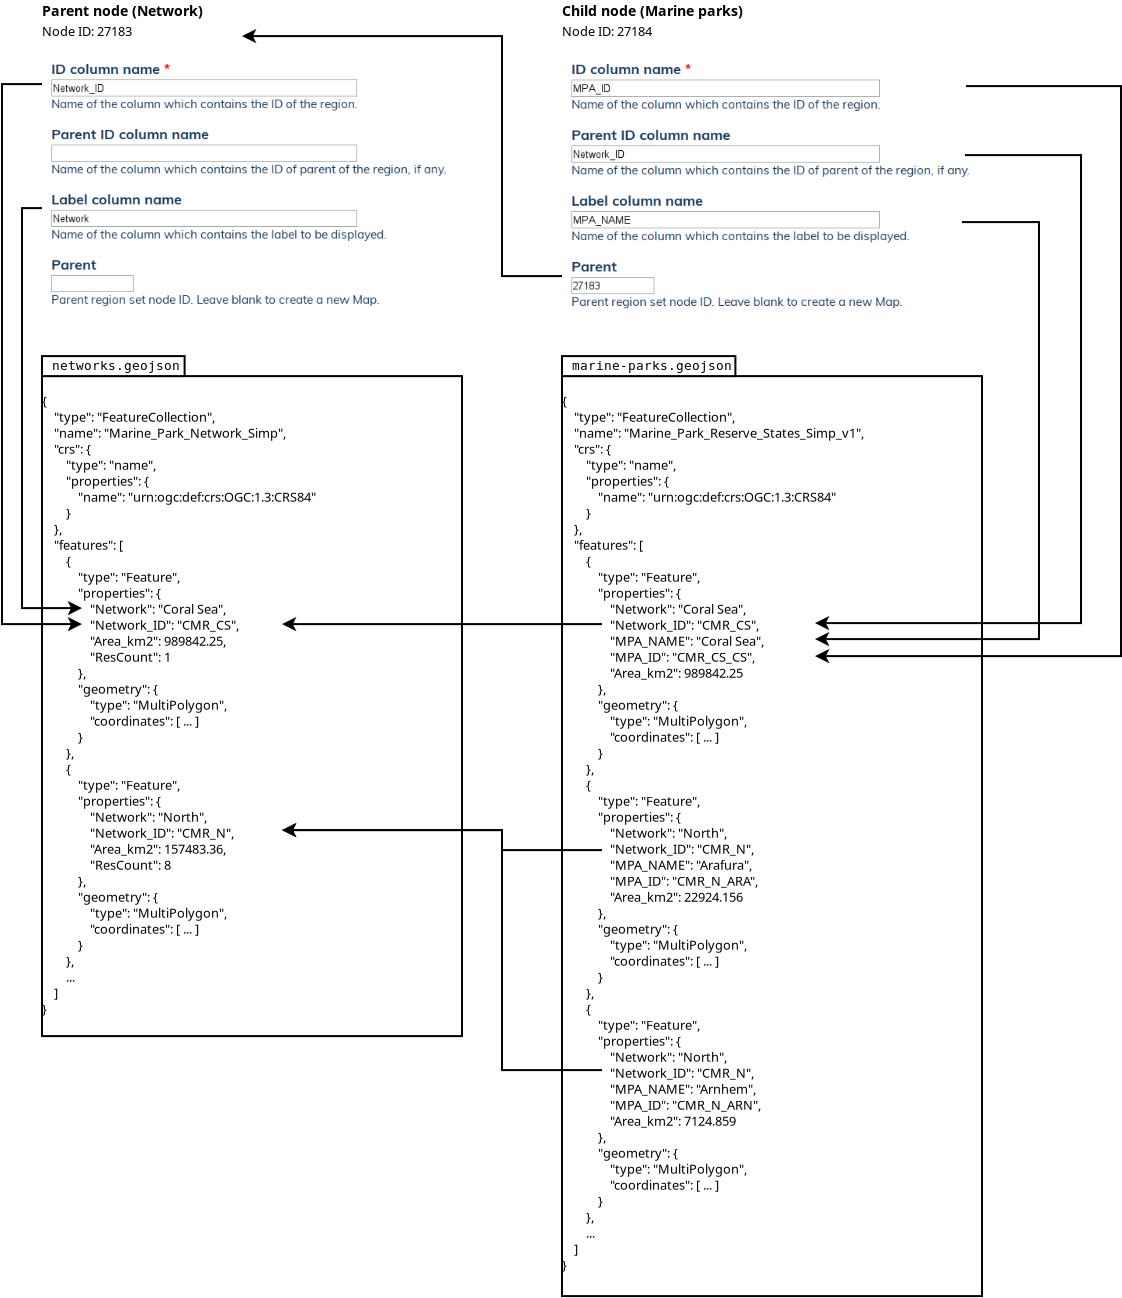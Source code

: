 <?xml version="1.0" encoding="UTF-8"?>
<dia:diagram xmlns:dia="http://www.lysator.liu.se/~alla/dia/">
  <dia:layer name="Background" visible="true" connectable="true" active="true">
    <dia:object type="Standard - ZigZagLine" version="1" id="O0">
      <dia:attribute name="obj_pos">
        <dia:point val="35,25"/>
      </dia:attribute>
      <dia:attribute name="obj_bb">
        <dia:rectangle val="16.388,12.638;35.05,25.05"/>
      </dia:attribute>
      <dia:attribute name="orth_points">
        <dia:point val="35,25"/>
        <dia:point val="30,25"/>
        <dia:point val="30,13"/>
        <dia:point val="17,13"/>
        <dia:point val="17,13"/>
      </dia:attribute>
      <dia:attribute name="orth_orient">
        <dia:enum val="0"/>
        <dia:enum val="1"/>
        <dia:enum val="0"/>
        <dia:enum val="1"/>
      </dia:attribute>
      <dia:attribute name="autorouting">
        <dia:boolean val="false"/>
      </dia:attribute>
      <dia:attribute name="end_arrow">
        <dia:enum val="22"/>
      </dia:attribute>
      <dia:attribute name="end_arrow_length">
        <dia:real val="0.5"/>
      </dia:attribute>
      <dia:attribute name="end_arrow_width">
        <dia:real val="0.5"/>
      </dia:attribute>
    </dia:object>
    <dia:object type="Standard - Image" version="0" id="O1">
      <dia:attribute name="obj_pos">
        <dia:point val="33,14"/>
      </dia:attribute>
      <dia:attribute name="obj_bb">
        <dia:rectangle val="33,14;54.184,27"/>
      </dia:attribute>
      <dia:attribute name="elem_corner">
        <dia:point val="33,14"/>
      </dia:attribute>
      <dia:attribute name="elem_width">
        <dia:real val="21.184"/>
      </dia:attribute>
      <dia:attribute name="elem_height">
        <dia:real val="13"/>
      </dia:attribute>
      <dia:attribute name="draw_border">
        <dia:boolean val="false"/>
      </dia:attribute>
      <dia:attribute name="keep_aspect">
        <dia:boolean val="true"/>
      </dia:attribute>
      <dia:attribute name="file">
        <dia:string>##</dia:string>
      </dia:attribute>
      <dia:attribute name="inline_data">
        <dia:boolean val="true"/>
      </dia:attribute>
      <dia:attribute name="pixbuf">
        <dia:composite type="pixbuf">
          <dia:attribute name="data">
            <dia:data>iVBORw0KGgoAAAANSUhEUgAAAh0AAAFMCAYAAABvWg4oAAAABHNCSVQICAgIfAhkiAAAIABJREFU
eJzs3X9Qk2e+8P93v3OAfDPSOOAoeWYa2KHYPKPZCkMPzAFdWD2UhdpvqtVSxq20hR7RrnqkjmBb
/FUru1YXfLaF07UrnrYUcZfm6S7WdaVaG+eQ1qKz4GzWlBlJZwq66BBFNsAf9/eP8JsASQjBH5/X
DDOa3Nd1X7/u+/7kuq87eUhRFAUhhBBCiGn2/8x0AYQQQgjxYJCgQwghhBABIUGHEEIIIQJCgg4h
hBBCBIQEHUIIIYQICAk6hBBCCBEQEnQIIYQQIiAk6BBCCCFEQEjQIYQQQoiAeACCjg7KX8khLCmH
tGMdM10YMYITslSgL5zpggghhAiAf/Elkfmt9Tz9eTchCblYDyajGfbaSEE8HKZhfoyejIw0Xlym
QzP1Mot7nbMdrqpAPxtUs2H2bNfr7VZQ6WH2zBZPCCHE9PD/TMcsLT9NMJCRoOensVp0OLhgMbN7
RzEJr1Rhvu33PYp7zdlC+N8RkGiES05oPwkpetD+byi5NNOlE0IIMU18mumYSMiCTD7on/1w6eNa
4ykKdhznxOVTrCmaw7nfpKHz947FvSOxED5ZBKZqOOYAGkCfA0dKXMGHEEKI+1IA1nQEMS8uk8P7
0lgI3LpYxy8b+iZN5WxtpPStEpYsX482KY+o5UU8+1Yd9W1DaR02M9sLi3n8yTzXNiuLWVNmpmnS
2ZQ2Ste61nk8+6lj2OsOjvSv/1hSbu9/rYXtK3MIS9rE9oY26soOsGR5HtrU9SS8cpja1j6cbY2U
FhbzeGoe2tRNpBWfGlaGYekbHXxzrJzlK1110q8sYcsJO84Jy+p9entDHRteeQ19an+77TfTdLqc
qKQcwpYfxuyXeg31wa6BPkhdT8Ir5ZQ3OpjQbD1k5UCEEzSPQSTg1EOWEaJUE6cVQghxz/L7TMd4
VAvTeP7RU7z+nQPzVy2QOP4nWmfzcZ7+RR0XeiEkTEt8rIaeG3bOf34cGzosbxjoaThMWpEZWy88
HBFNUgx8b2vhRM1h6htaOP7+WpJD/VFyNY/MAnBQt7+Eqi41hhgdOlsLtstmNhR2EN9lpSk4mvgF
c+i52MaF+irWBGuxvGFANZi+m/qyEqrs3cxfoCMeO+fbrVTuPYQqYh9vxwVNsn/P0l87V87yIgvf
Aw9H6IjXBvH96cOsOqemx6/1AkfjUZYXnKG5N4hHHo0mKbQb22ULr/+iBduB3RxMVI/frKZ1UHYV
ft0AiRWQUgiFiVCaOJXOEkIIcRcLWNABc5gfGQTf9XG9zYETcP+Z1k7FXlfA8cjiXP64KxldCEAf
9gYzTVoDKlrYvd8VcMQYCzi11eC6nXPbyvZXSqiwn6Hgd8lYNkX7odxBEOL61/fE8dnvXcGMs/ko
P/mPM9jsVmwJuZw7mIwOsB/bQ8KhFr63NHIBA8mD6fuw3dTx4e/zyQwH12xLEbu/66CuvoW348YL
wrxJ30JZmSvgiPnZRj57I455w9vlpj/rZad0/xmae9VkvL6bjzLmuDJrPcXynCo+KT/DusRM5o/X
rOklcCQLcvRACVQmQroEHEIIcT+7+x6ZbbVQawfQsuLlgYADIAhdYiqZkYCtEXM7QDTr1hiG1o+E
6tlkjCYEsDU0csXPRVu4LHVw9kQVoycm2FWuJGPC4BoVXYyOuQBdDhw9o9JnZPYHDK76xS90lfz6
Dcckt1g8TD/YLjpyXu4POMDVLqujCcE9n+pls1DffwfKfuIoa7YccP2VWbgO9HzXxIUbE1RGFQU5
xoH/QFaWPLUihBD3uQDOdLRxpdW1HmOuds44sxzADQfXAdAQEzHONrf7twnWMDds5FsabX8I0uXa
ZtxP2j5QhQ27XRAS1H8RV6OZNezWSPDAP8auWxmRHsYNAjzav7v0g+0yB92odpkXriEERt1icZOv
p/Ua2BfdNF9sonlMrg6u3wTCx7whhBDiARWwoMPZfIZPvgPQsHTxBM+uhKrRANdxcL0dcLcuI1TD
XOB6r4PrXYy4+jpu9C9inOXaxjvdY2Yn7ikDbdfbf8HXDr117YbDbcDh+776+yA4jg9PbiTT2whK
CCHEAycAt1f6uNZYR27RKZqBh2Mz2Zw43qJJICaBpREAbRz5wIx92FvXGs3UtwIxcSRHALRw5CMr
g89K3LZSVtNCDxCTGDfBLIcGXbirDLbLQ09/OJvPUPudT5W8O+gMJIWBq12a3LaL3wz0QW8TFTUj
n6Bxtlmpt43+ojghhBAPOr/PdPRcruPlLRZU9OHs7eN6q53mm/23VRakcXjXZN/REc22rcnUF5ix
fXWYhOV1xEeq6Wlro6m9m7nGOVi26l3bFJlprikhoSGaheGup1dsXRCiS+XASxMtIlWTtEzPw5Ym
vv+8nLSbegzBDswWO45goNd/7RFQIQY25xs4sbeJZtMBHm+IJl7rapdrqAmh24+Bh6ufzEVmzlcU
oze5npS5daODK3YHPY9m8uXRVX69vSWEEOLe5v+Zjq42vrA0ccJi5YuLLdjREJ+QQPGuN7G8n02y
B/f4NYm5nPqvtaxL0DG3t43zF+1c6dWQ9LNVHFwTjWpgm/dzWZegI+SmnS8utnBtlo6M1bmc8uBx
2XkZ+RzfGEd8WB82SxP1Nli6sYAdsRPMwtwDdBkb+WxfJs88qoGbLVywdfPIslyObzV4vYZkMprE
XP74fi6bFkczr6uN8xdbuNIVhGFxGu++McGTK0IIIR5IDymKosx0IYQQQghx/7v7HpkVQgghxH1J
gg4hhBBCBIQEHUIIIYQICAk6hBBCCBEQEnQIIYQQIiAk6BBCCCFEQHj95WA1NTXTUQ4hhBD3idWr
V890EcRdyqdvJJUBJYQQwh35YComIrdXhBBCCBEQEnQIIYQQIiAk6BBCCCFEQEjQIYQQQoiAmELQ
cZLNKUYKq604x7znxFpdiDFlMycBMJGleoiHHhr6U82OIjGrlLOdY3N2nswh4qEIck6OzXl8JrJm
Z2EaZ38PqfTkmNp9qagQQggh/GAKQYeT9ktWTpYWYhodOHSaKCwxYb3UPhSQqJ7jU0VB6f9ztjdQ
YbxE4ToTI5N3YqpoIHFtIg0Vo9/zwqj9tVUn0pCTIoGHEEIIMUOmeHtFT1ZKJ5XVV0e82l5dSXuK
Ef1ESVURLDKmE9FgomH461erqbCmsLl0MynWCkZl7bMIYyVnKxNpyBmYfRFCCCFEIE0x6FChz0qn
s7Ia6+BrViorOzFmJaKaLLnTCahGbGetrqTTuI6U2SmsM3ZSWW0dL7XXIoxGFoGb20FCCCGEmG5T
X0iqN5JFNZUD0xWXKql2GjEumiSds51LlSaupmeROPhiAxWVkJXjSrwoJwcqK0bOhAghhBDinjT1
oEOlx5ilorryLE6cnK2ohiwj+tHTHM5jPDO4sFPF7Kh0Cq1GKktTBmc6nCcrMEXkkDNwX0afRU6E
iQqvFpQKIYQQ4m7k09egjxZlzCIisYKThZ1UmyLIOqsHRt0WUT3Hp85qjOPm0ompwkTrl0fRPpQ/
4h3NbBOd6VnM9kdhhRBCCDEj/PM9HVFGsvRnKd1cytkoI8YJV5CO42o1FdYszvxz6IkTRVFQ/nmG
LD8tKG03mbgEk681EUIIIYTf+enLwaIwGvU0/N8GooyTPLUyjkvVlbCukJTREYEqhc3roLL60pRK
2G7KISWngcTKUtKnlJMQQgghfOG3bySNMmaRqFlEli/THM6zVJr0bM6Jcvu2PmczUaZKGrxZ2jFi
DclDaLMaSKw8S6UxwvvyCSGEEGLKHlIURfEmQU1Njfy0vRBCCLfkGiEmIr+9IoQQQoiAuIeCDje/
pzL4uyoDv7kihBBCiLuVXx6ZDQwj1U6F6pkuhhBCCCF8cg/NdAghhBDiXubTTEdNTY2/yyGEEEKI
+5zXT68IIYQQQvhCbq8IIYQQIiAk6BBCCCFEQEjQIYQQQoiA8CnoqCvM4/FCC9fcvdl2iuWpJVTd
mFrBZkRPG1XFxehTc4haeZRv3G7joKnRjmPwhTZK1+ax/FhHwIrpmbu1XL7yoD49Fl5+cj3Lj7X5
L8+ZNGaseZLG2zbwUYCOg7rCPPRvWUf8PywpZ/BPm5rH48/v4eUyM9/445xzX50DxhGoMSKEGz5/
T8f3Xx1lw6c6fv+M1p/lmVFOy3G2W9Rse7+M7LAgQtxs46gvJ+3DaE59osMQ8BKKCYXEcbBKD7M0
M10Sv/BprAWoDWbyOJj7swIsW/WEAD1dDq61WvnkIxOrcizs+M1GXowM8jnvB+IccJ8dJ+Le4vPt
lbmPzsF2qJxSW58/yzOjerq66QmLJjlGgyZczegfvBV3uyA04Ro07q4UD4wHoQ2C0IQEoQoJQhM+
h/lxyew4+CbvxtrZXnyKK1PI+cE4BzwIY0TcrXwOOjRx2Rxe3UdpcRXm2xNt2UF9+QGWLM9Dm7qJ
tOJTmM8d5vEny6kHoIXtK9ez4XQLR4qLeTw1B+2TRbz8qR3HjSZKtxShT80javketpwePn3pwHys
nOUr17umWNceory5e4JyODB/eIi0we0PsOtcG87BMuTwo71Weux1/CQpB+2rZ0ZNa4/dJiyphNqB
uve2UbV/DwlPDtTzDE09o/bvZXm/Gdg+KQ/9yj1sOGYddktrovq4Y2fX83k8e2LkPs1vrSequHFY
Hb3ti/405+zU7i+ZoP5Drn1aQtTKqpFT17fNrEnN49kTI1u9qbyIqC3mob6YsJ3dTXNP1o6T5enO
VPtmsjabaKxNdjyNbgPP+sfZamH7q6+hT81B++Qm0gqrqGt194Ei0MeBpzRkvpyGwX6GyubxtrmX
zgGjj8U80gb7dJJ8ejqoGz5GCuswN1SxJHWgrO6Pk6mNWSE8pPjgT9tylX8tbVUU5QflvQ35yo/f
/FZpH3jzhz8rT6XsUz7uUBRF6VW++lWBErGiTPld0z+Uzludyl//UqmszNqoRKa9p5x2JVB+/cJa
5bEV+5Siv7Qq7bc6lb/Wlik/TilQFr+wT9n55Q9K561O5evqfcpjae8of7jlyvfr0kLlsRd+q/zh
ylC+//7UPuXjH9yVuFf5urRAicx6T/l4sBy/VRanbFTWf3nHtYmzV2mv3adEZH2sfH2rV/mn0002
Y7bpHSx/5FNvKi/V/k1pvXVHab/ylfLSilxl8Xutw/bvZXnfK1Qin3pHee9/flDab3Uqf//2C6Vo
W6VyerD+k9RH+UH59Qu5ylPV/+j/f6uyMytXWVl3Z8SevtqTr0S++e2wNN72hSvNj1fsnqD+o3R8
paxMKVCKmoZe6qx7R4n8t7VKxIYvhsaS0qrszMpXXvrLHQ/beXSdJ2tHT/Kcrr6ZpM3cjjVPj6fh
beBJ/7Qqv87KVRb/6lvl7x13lPar3yl/+u8yZX2t28EZwOPAda55bM/fxv3/SH9T/vOpXOWp2k73
/XZPnQMG+m2f8p9/aVXab91ROj06990ZGiPfDh8jBcpjKfuGHbOjjhN/jFkhPDDFp1e05O/KxnDx
MAUn3Cyium2h4kQfz2/N58WFc9CEajAsW8uOJWp6ekduGhKbSfEyHfNCNRieSWPprA564laxY4kW
TaiGJ4ypJPXaudAK3G6k7EQfz2/NZUXMQL7ZFCe0UXnOzeKo2xbKTH2s2JpL9mA5cnl3tZraj8zY
AUKCUIUABKEKHfj3KGO2Gbp3rIpdxbvP6NGFqpkXk8y2ZXOwXW5xffr1uryNlJkcLN2aT36ilnmh
GubHpfJ2yVqWhnpYnynwqi/69Swwjl//0cLjyI51UF/f0v+Cg7rTLcSvTiPeZqF+YEGgzUz9TT0r
EtSetbO37TgdeXrRNxO2mbux5sXxNNrE/dOB7aYaw2ID88PVzIuMJvPnG3l3vPVagToOvKZGM8t1
i2SMe+0c0K8nNpO3l+mYF6pGE+pBPrcbh8ZI3NAYeTtDjWO8MeKvMSuEB6b+g2/hybz7upW0HeWU
L3iT/OBh77W20ISOHbEjF3YZYnVoRvwsbBC6GO2w+6dqNLOCeCRm2EkvRI0quA9HF9Bqpamrg/pf
5HFkRM59qOgARp0sB8qxwE05aqzYSEPndcVHlj9mgXbE/V9VmBpud9ODL+W10tSrY1usGremtT5e
9kV/mgnrP4aapRkGtpeb+WZTNE/caKT2cjTZr6fhsBVTe85B9jMamk404kgYHiB4uZ/J2nE68vS4
b7xtM7w4nkabbF8Gcowafr53Dy8vSWBpgp7khGh0Xt/z9/Nx4LVuHF0QMstN39xr54CBPGNG5jlp
PuOMkfmx0cwNHie4mc4xK8QofvmVWU3iWn5j3MOqwiriS+b4I0uAiRdxBet5uzKfjFmjX5/oAjOD
7tLyenqy8PeCOk1CMkn7q/i0uQ+dzUxzbBpLw+fgzNCx60Qj157R8cm5PpZu1d+ni/nuJkE8kb8b
S0YTdQ1NnDcdZvfeIFbsKuTtRD+Pz+k8DlpbaO7SEB9zlz6V4a+6T5RPa6PbJELcLfz05WBBPJGf
z45wM6/ub+T6wMvaaGKwc+HyyAVpTRft40/1eSIyGgMd2G6omReuGfkX6uZxuchoDLSNKceVi3Yc
MXpivC6Al0/s+Fje85fH2Y9P9QlCEww9t4dPPbdxxeaPRXw+CDWQndBH/ecWaj9vI2mZAQ0wLyGZ
ZJuZ2tNm6jGwItb3xx8nbcfpyHM6x9p0HU/9NJEGsp/L5t2D+/hsTR9HfmeeZNp8mo8Drzio++AU
TbpUchaOt+976Bzgaz79Y8R8cWT57JdbuD7eGPF72wgxPj9+I6mWF3etZWGrFdvA4A6PI38pVO0/
TFVzB47bDppOH2X7aQcET5jZxEITWJfhyvdIYxuO2w7stiaO7D/ErkY3J4PQBNYZoWr/0RHleNXU
zYo1yV5Nq2p0Wua2W6lt7MBxo3uCp0WmWN6MIGr3Hxrc/kqjme2FVdT3+FofLUkLNVwwmahr7cZx
w05d2VEq26d6svdVEEkZBpynqyhrNbBicf+nvfA4VsS2UbbfAompJE/lsb7J2nE68pzOsTZdx9MN
M1sKq6htbOPa7W4cN1o4f7EbTdiccWeZAnIcjKsPR08fzp4+HLc7uNJoZteWPWy4qOPt3WnMH2/f
99I5wNd8wuPYvDSIT/aXD9bzyrkqtpgchIw3RvzYNs6ePs/aQzyw/Ps16OEJHHw9mZjBwa1m6dZC
DsY5qCgoQv90MRtOq9mcH8fcKe0oiOStb/JRBtTu3YM+fRNLtlS5PhnHuLuIBpG8qZAPlnRTWVSE
/unXWPNBB0lbCzmwxMupzYVGDhqDqC14DX32Uc57dPHyobxbC/nIGMQne/egT3+Np/eewREbx8IQ
3+vzxLp8iiNbKMhZjz67nCPBaWxbPHO3d1SxyWQGd0NCMksHgws1S5fpcXapyfhZ9BT3MFk7Tkee
0znWpul4CjewYoGDI/v3kJC+Hv2zh/gkOI3DW+MY90ZFQI4D965/foAf/TSP//XTPH70dBGr9p/B
HpnJ8cqCCb4Y7F47B/iaj5rkrQUcXtJHRVER+qeLyDUFkb8pAR3T3DY9FnLT8/hJWcvk24oHlvy0
vRBC3O8aj/L4jj7e/WMuyTNdFvFAkx98E0KI+4nNwpHTVq60dePo6eaarZFdFRZUS5KJn+myiQee
X55eEUIIcZeYFYTj3HF+XmbHfrOPkDAt8UvW8uFGeRJMzDy5vSKEEEKIgJDbK0IIIYQICAk6hBBC
CBEQEnQIIYQQIiAk6BBCCCFEQEjQIYQQQoiAkKBDCCGEEAEhQYcQQgghAkKCDiGEEEIEhAQdQggh
hAgICTqEEEIIERASdAghhBAiICToEEIIIURASNAhhBBCiICQoEMIIYQQASFBhxBCCCECQoIOIYQQ
QgSEBB1CCCGECAgJOoQQQggREBJ0CCGEECIgJOgQQgghREBI0CGEEEKIgJCgQwghhBABIUGHEEII
IQJCgo77Wgflr+QQlpRD2rGOmS6MEEKIB9y/+JLI/NZ6nv68e+wbwWoeidCRnJHJttUGdCFTLV4g
OGg6Z+GT0x0kbcomM3zirQfqHpKQi/VgMhrGa48gHg7TMD9GT0ZGGi8u06GZrioIIYQQ9wCfgo5B
s7T8dMEcVAD04ezqoPmylU8qrNRfzOXUwWR0/ijldGo1s6HoOM1EE7NpinkNtkcfzt5urre2ccFi
5oLFTEVNGocPZJMc6pdSCyGEEPecKQUdIQsy+aD/0/4Ap+04T79SxwWLiSO2ZHbETLGE95Cx7dHH
tcZTFOw4zonLp1hTNIdzv0m7+wMxIYQQYhr4fU2HKsZA/CwAB9dvDL1ub6hjwyuvoU/NI2p5Ec/u
N9N0upyopBzClh/GDEAL21fmEJa0ie0Ndqr2l5DwZB5hqYeo63Hl47CZ2VVYzONP5qFNXU/CK+WU
NzqGlWBYHo0OvjlWzvKV69Em5aFfWcKWE3acAFjZvjyHsOzjNPenK3jatf5hSbndT60RxLy4TA7v
S2MhcOtiHb9s6Js0lbO1kdK3Sliy3FXuqOVFPPtWHfVtQ2kdNjPbB9ohKY+olcWsKTPTdHuy3Nso
Xeuq57OfDm83B0deGV3/4f3RRl3ZAZYsH2j3w9S29uFsa6S0sJjHU/PQpm4irfjUsDJ42hfj8T69
9+PMl3oN9cHEY1EIIcRwU7u9MtrtNswmE7U3gWAd8ZGul6+dK2d5kYXvgYcjdMRrg/j+9GFWnVPT
MyIDNY/0Byy1e0s40hWEYUE0SbfVqABH41GWF5yhuTeIRx6NJim0G9tlC6//ogXbgd0cTFQPy6Ob
+rISquzdzF+gIx4759utVO49hCpiH2/HaVgYa+Cn7W1cuNzBLdQsjI1GFwy6GLVfm0W1MI3nHz3F
6985MH/VAon6cbd1Nh/n6V/UcaEXQsK0xMdq6Llh5/znx7Ghw/KGgZ6Gw6QVmbH1wsMR0STFwPe2
Fk7UHKa+oYXj76/1022cof6o219CVZcaQ4wOna0F22UzGwo7iO+y0hQcTfyCOfRcbONCfRVrgrVY
3jCg8rgvgibZv2fpfRlnvtXL07EohBBiuCkFHT2Ww/wo6bCbd9T8dN1antcCtFBW5roQxPxsI5+9
Ecc8gNtWtr9SQsXN4emCoH/x6XX0fPj7jcMWdtrZtf8Mzb1qMl7fzUcZc1wvt55ieU4Vn5SfYV1i
JvMH8+jDdlPHh7/P78+jjdK1Rez+roO6+hbejtOTvbuA7NY6lmQfpxktL+4q4MVJFpL6Zg7zI4Pg
uz6utzlwQv86mNHsVOx1BRyPLM7lj7uS+xfj9mFvMNOkNaCihd37XQFHjLGAU1sNrts5A+1pP0PB
75KxbIr2Q7mH+uN74vjs965gxtl8lJ/8xxlsdiu2hFzO9a/dsR/bQ8KhFr63NHIBA8le9MXE+/ck
vW/jzLd62Sn1aCwKIYQYzo8LSYFgNXMjo1m6LJnMgdkCWyPmdgAdOS/3XwgAQvVsWh3NkXdaRn0K
dYlZZhz5JInNQn3/rL/9xFHWnB54o5vrQM93TVy4kcn8YWkWZmQOy0NL/EINfOfg+o2JLvwzqNVC
rR1Ay4qXk4c9/ROELjHVtRZksD2jWbfGMLR+JFTPJmM0Rw61YGto5MqmaL9e9BYuSx2cPVHF6IkJ
PoOtN4gkY8LgGhVdjI65tPB9lwNHD4MXdph6X0ya3sdx5lO97N6PRSGEENOwkHSM2w6uAwTPQRc2
8q154RpCwO3FQBMxanp6IB+6ab7Y1L8OYzgH128Cw070qrCReczcE7xtXGl1rceYq50z/gX2xkAd
NcREjLPNYHtqmDuqPTXa/p7ocm3jz6BjRFuGBPW3pRrNrGG3RoIH/jF23cpU+2LS9D6OM5/q5cNY
FEII4e81He6EqtEA13v7T8Taobeu3XC4vRC4z0fDXOB6cBwfntxIph8jiOme8XA2n+GT7wA0LF08
wbMrA22Fg+vtgLt1GQPt0Ovgehcjrr6OG/2LGGe5tvFOt+tT/L3KX+PMo31N31gUQoj72fR/I6nO
QFIYQAtHPmpicG3/bStlNe6nvN2KiSM5AuhtoqJm5FMLzjYr9TY3X1bmiVnq/ut2B02tkz9Z4p0+
rjXWkVt0imbg4dhMNieOt2gSiElgaQRAG0c+MDP8GZprjWbqWxlqB1o48pHVbXvGJMZNMMuhQRfu
KoPt8lA7OpvPUPudT5W8O/hrnHliusaiEELc56Z/piPEwOZ8Ayf2NtFsOsDjDdHEa11PW1xDTQjd
Hl4Qotm2NRlzkZnzFcXoTa6nE27d6OCK3UHPo5l8eXSV97cUwvWsWBDE+csOKguKsC2Ygy4jl3cH
Fgd6oedyHS9vsfR/OVgf11vtNN/sv62yII3Duyb7jg5XHesLzNi+OkzC8jriI9X0tLXR1N7NXOMc
LFv1rm2KzDTXlJDQEM3CcFd72rogRJfKgZcmWkSqJmmZnoctTXz/eTlpN/UYgh2YLXYcwUCv19W+
O/htnHlimsaiEELc5wLy2yu6jI18ti+TZx7VwM0WLti6eWRZLse3Gry6t69JzOWP7+eyaXE087ra
OH+xhStdQRgWp/HuG74+LaDlxV35bErQMpcOzl+2c83Xq1NXG19YmjhhsfLFxRbsaIhPSKB415tY
3s8m2YN7/JrEXE7911rWJeiY29vG+Yt2rvRqSPrZKg6uiUY1sM37uaxL0BFy084XF1u4NktHxupc
TnnwuOy8jHyOb4wjPqwPm6WJehss3VjAjtgJZmHuAf4aZ56YnrEohBD3t4cURVFmuhBCCCGEuP/J
r8wKIYQQIiAk6BBCCCFEQEjQIYQQQoiAkKBDCCGEEAEhQYcQQgghAkKCDiGEEEIEhNdfDlZTUzMd
5RBCCHGfWL169UwXQdylfPpGUhlQQggh3JEPpmIicntFCCGEEAEhQYcQQgghAkKCDiGEEEIEhAQd
QgghhAiIKQQdJrJUERir28e+PjsLkydZdHbS6XsBJuFFOcZNZyJL9RBS8t6nAAAgAElEQVQPPTTs
T6UnxzS6zkIIIYSYzBRnOpw0lOzkpE+Rw1nWJa7j7NQKMP1Uz/GpoqD0/7VVJ9KQkyKBhxBCCOGl
qQUdqhQKc65SUnIJp9eJO+m8B6/bEcZKzlYm0pCzmZMzXRghhBDiHjLFmQ4VUetKSG8opPLqOJt0
NlCSrme2ajb69BIaOsF12+IZjjmO8YwqCxOXKFyUQulAHpcKWaTSs7mh///WUhIXFXJpID+jnoj+
/M4OzrKYyJptpKQ0najEEte2g5xcKjWSXtjgl9s5EUYji8CHQEsIIYR4cE19IalqEZt3RlFZWM3Y
iQsnZ3eWQkkDnc5OzmY1sG7nWZwYqXZ+ynOa5/jUWY2RRaQntnPyrCuHqw0NXKWdhrNWANrPnqQz
MZ1FODm5eR0NRhNXne2czLFSuPnk0MXf2UDD7FIaTq5j0eBrTqwVWRRe3Ux1SSKzp1xhIYQQQvjC
L0+vqFJ2splSSs6O/ux/CdNJiNK7LvUR6elEnDSNmoVwSTQmYj3ZgJNOzp5sx7jOSPvZBtrp5OxJ
K4nGRKCBkw0RGI16VKiISk8hosHEwIQIqkUYjXoiZg+EFk6slVkYq9OpKE2RgEMIIYSYQX56ZDaC
rJIcrDtLuTQi7min/eoxnv9/+5/80Obz56vtbmZEQJWYzqJLJ2noPMvZS4swFhpJtJ6kof0spkuL
SE9UAZ20d6qYrRpINBtVZ+ew2xyzh94DcJ6k8mwUizpNnLzqn5oKIYQQwjf++56OqBxKEk9SWHl1
ZBAQ9f/xyT+Hnv5QnNUY3aWfnUJ6VAOmipM06NNJjEgkXd+AqdTEJb2RlNn9+c120jmwA2cnztkR
I2cwhgcdqnR2VpZSWqiiYudJvz2e225yzdaoJt1SCCGEEAP8+OVgKhYVFhJVUcLQXZZEjClw1drJ
wK0OfUopV/u3RzX8CZYIUtJVVJeamJ2eSAQRJKZEYCo1MTs9hYiB/BLbMZmu4sTJ1ZMnaU9MH1q/
4aZMKhVEZJWQZd1Jibv7Ol5qN+WQktNAYmUp6VPPTgghhHhg+PcbSWens7MwcdgMgIr0ks1QmMhs
1WxSSqGwdB1RACzCmGhlnT5n8NFTfUoKsztnk5Ko7/9/IhFEkZISNSy/UvTVKUSoIkivXERJaboH
Mw56Npcs4uTOSre3dibkPMYzw74cTJvVQGLlWSqNEd7mJIQQQjzQHlIURfEmQU1Njfy0vRBCCLfk
GiEmIr+9IoQQQoiAeACDDje/pzL4uyq+/FaLEEIIITzxLzNdgMAzUu1UqJ7pYgghhBAPmAdwpkMI
IYQQM8GnmY6amhp/l0MIIYQQ9zmvn14RQgghhPCF3F4RQgghREBI0CGEEEKIgJCgQwghhBAB4VPQ
UVeYx+OFFq65e7PtFMtTS6i6MbWCzYieNqqKi9Gn5hC18ijfuN3GQVOjHcfgC22Urs1j+bGOgBXT
M3druXzlQX16LLz85HqWH2vzX54zacxY8ySNt23gowAdB3WFeejfso74f1hSzuCfNjWPx5/fw8tl
Zr7xxznHk3PAvcCXseM2n/vpnDiOQB0znuz3fhl/E/D5ezq+/+ooGz7V8ftntP4sz4xyWo6z3aJm
2/tlZIcFEeJmG0d9OWkfRnPqEx2GgJdQTCgkjoNVepilmemS+IVPYy1AbTCTx8HcnxVg2aonBOjp
cnCt1conH5lYlWNhx2828mJkkM95e3IOuBf4q38eiHPiTJ033Oz3fhl/E/H59srcR+dgO1ROqa3P
n+WZUT1d3fSERZMco0ETrpafrr/nBKEJ16C5H49Ujz0IbRCEJiQIVUgQmvA5zI9LZsfBN3k31s72
4lNcmULOcg4Y6cFoj5k6Zsbu90Fob5+DDk1cNodX91FaXIX59kRbdlBffoAly/PQpm4irfgU5nOH
efzJcuoBaGH7yvVsON3CkeJiHk/NQftkES9/asdxo4nSLUXoU/OIWr6HLaeHT9c5MB8rZ/nK9a4p
1rWHKG/unqAcDswfHiJtcPsD7DrXhnOwDDn8aK+VHnsdP0nKQfvqmVFTk2O3CUsqoXag7r1tVO3f
Q8KTA/U8Q1PPqP17Wd5vBrZPykO/cg8bjlmH3dKaqD7u2Nn1fB7Pnhi5T/Nb64kqbhxWR2/7oj/N
OTu1+0smqP+Qa5+WELWyauTU4W0za1LzePbEyFZvKi8iaot5qC8mbGd307qTteNkeboz1b6ZrM0m
GmuTHU+j28Cz/nG2Wtj+6mvoU3PQPrmJtMIq6lrdfaAI9HHgKQ2ZL6dhsJ+hsnm8baZ6DhjYbj0b
zrVRV9bfnk++xvLiU3wz4jzo7Xkvj7TBPpuojaYydvzdHoEcC762F9DTQd3wviisw9xQxZLUgbK6
P29M7Rj2xPD9ejr+wOOxNW7Z+jC/tYmoQsuY/K98WEzUq2fcL53wF8UHf9qWq/xraauiKD8o723I
V3785rdK+8CbP/xZeSpln/Jxh6IoSq/y1a8KlIgVZcrvmv6hdN7qVP76l0plZdZGJTLtPeW0K4Hy
6xfWKo+t2KcU/aVVab/Vqfy1tkz5cUqBsviFfcrOL39QOm91Kl9X71MeS3tH+cMtV75flxYqj73w
W+UPV4by/fen9ikf/+CuxL3K16UFSmTWe8rHg+X4rbI4ZaOy/ss7rk2cvUp77T4lIutj5etbvco/
nW6yGbNN72D5I596U3mp9m9K6607SvuVr5SXVuQqi99rHbZ/L8v7XqES+dQ7ynv/84PSfqtT+fu3
XyhF2yqV04P1n6Q+yg/Kr1/IVZ6q/kf//1uVnVm5ysq6OyP29NWefCXyzW+HpfG2L1xpfrxi9wT1
H6XjK2VlSoFS1DT0UmfdO0rkv61VIjZ8MTSWlFZlZ1a+8tJf7njYzqPrPFk7epLndPXNJG3mdqx5
ejwNbwNP+qdV+XVWrrL4V98qf++4o7Rf/U7503+XKetr3Q7OAB4HrnPNY3v+Nu7/R/qb8p9P5SpP
1Xa67zd/nAP62/dfs/YpL1X/TWntuKO0X/1W2ZmXr0Tm/Vn5e/++PD3v/XjFPuU//9KqtN+6o3R6
dG7zdexMU3sEbCz42l53hvri2+F9UaA8lrJv2Dls1HnDH8fwpEbt16Px583YmqBsV2qUxSm7ld+N
aOvvlKIV+cpLX94Zs1d/muLTK1ryd2VjuHiYghNuFg3dtlBxoo/nt+bz4sI5aEI1GJatZccSNT29
IzcNic2keJmOeaEaDM+ksXRWBz1xq9ixRIsmVMMTxlSSeu1caAVuN1J2oo/nt+ayImYg32yKE9qo
POdmMdBtC2WmPlZszSV7sBy5vLtaTe1HZuwAIUGoQgCCUIUO/HuUMdsM3TtWxa7i3Wf06ELVzItJ
ZtuyOdgut7giRq/L20iZycHSrfnkJ2qZF6phflwqb5esZWmoh/WZAq/6ol/PAuP49R8tPI7sWAf1
9S39LzioO91C/Oo04m0W6gcWBNrM1N/UsyJB7Vk7e9uO05GnF30zYZu5G2teHE+jTdw/HdhuqjEs
NjA/XM28yGgyf76Rd8dbrxWo48BrajSzXFPUY/jrHABAH9ciUzn4nB5duJp5kXHs2GXEYKtzzbJ4
0U89sZm8vUzHvFA1mlDP28jrsTNd7RHgseB1e91uHOqLuKG+eDtDjWO8Y8Zfx7C3PGlvb8bWRGWL
SeXFBXaOnB5qa+e5U9SSwLph59vpMPUffAtP5t3XraTtKKd8wZvkBw97r7WFJnTsiB056A2xOjQj
fs41CF2Mdtj9KzWaWUE8EjPspBeiRhXch6MLaLXS1NVB/S/yODIi5z5UdACjTpYD5Vjgphw1Vmyk
ofO64iPLH7NAO+L+mypMDbe76cGX8lpp6tWxLXaczp/W+njZF/1pJqz/GGqWZhjYXm7mm03RPHGj
kdrL0WS/nobDVkztOQfZz2hoOtGII2F4gODlfiZrx+nI0+O+8bbN8OJ4Gm2yfRnIMWr4+d49vLwk
gaUJepITotF5fY/bz8eB17pxdEHILDd949djJoj5C3SMWHaojSY+rJsLNgfg+XkvJmZke03eRnPw
aeyMdq+dEwfy9La9xjlm5sdGMzd4nOBmOo/hqfLimjpx2eawwmjgl+Wn+Obna3kCB7WmJnTGN3li
mte2+OVXZjWJa/mNcQ+rCquIL5njjywBJl5EE6zn7cp8MmaNfn16ozSf3aXl9fTg8PeCJk1CMkn7
q/i0uQ+dzUxzbBpLw+fgzNCx60Qj157R8cm5PpZu1d+Xi6nuLkE8kb8bS0YTdQ1NnDcdZvfeIFbs
KuTtRD+Pz+k8DlpbaO7SEB8zE08vBUHw5Ft5ZMI2ukceQ/WEv8bCRPm0NrpNIkCzOI2M8nIqG7J5
ItJM5WUdOa9P/9OofvpysCCeyM9nR7iZV/c3cn3gZW00Mdi5cHnkgrSmi/bxp7Y8ERmNgQ5sN9TM
C9eM/At1M5UYGY2BtjHluHLRjiNGT4zXBfDyiR0fy3v+8jj78ak+QWiCoef28KnnNq7Y/LGIzweh
BrIT+qj/3ELt520kLTOgAeYlJJNsM1N72kw9BlbE+v7446TtOB15TudYm67jqZ8m0kD2c9m8e3Af
n63p48jvzJNME0/zceAVB3UfnKJJl0rOwvH27a9+6ePKxZaRi/ButHChXU1MpGZq/eTXNpqgf+61
c6Kv+fT3hfniyPLZL7dwfby+8Hvb+JE/zwEhetYZ1dTXWKivOcO1hExWhPuvqOPx4zeSanlx11oW
tlqxDVQ+PI78pVC1/zBVzR04bjtoOn2U7acdU/tUEJrAugxXvkca23DcdmC3NXFk/yF2NboZ/KEJ
rDNC1f6jI8rxqqmbFWuSvZpG1Oi0zG23UtvYgeNG9wRPi0yxvBlB1O4/NLj9lUYz2wurqO/xtT5a
khZquGAyUdfajeOGnbqyo1S2T/Vk76sgkjIMOE9XUdZqYMXi/k834XGsiG2jbL8FElNJnspU32Tt
OB15TudYm67j6YaZLYVV1Da2ce12N44bLZy/2I0mbM64s0wBOQ7G1Yejpw9nTx+O2x1caTSza8se
NlzU8fbuNOaPt28/9QuAynaKLces2G93c621idIdx2mKSWNdHFM77/mpjSbtn3vtnOhrPuFxbF4a
xCf7ywfreeVcFVtMDkLG6ws/to2zp8+z9vCUn88B8zPSWHixig0nYMVqw+Dx7vdyD+Pfr0EPT+Dg
68nEDFZezdKthRyMc1BRUIT+6WI2nFazOT+OuVPaURDJW9/kowyo3bsHffomlmypcn0yjnF3EQ0i
eVMhHyzpprKoCP3Tr7Hmgw6SthZyYImXU3kLjRw0BlFb8Br67KOc9+ji5UN5txbykTGIT/buQZ/+
Gk/vPYMjNo6FIb7X54l1+RRHtlCQsx59djlHgtPYtnjmbu+oYpPJDO6GhGSWDgYXapYu0+PsUpPx
s+gp7mGydpyOPKdzrE3T8RRuYMUCB0f27yEhfT36Zw/xSXAah7fGMe6NioAcB+5d//wAP/ppHv/r
p3n86OkiVu0/gz0yk+OVBRN8MZgf+4UgYlavItN+nFXPbmLRK4c5EZbJR/sy+wOeqfSTf9po8v65
186JvuajJnlrAYeX9FFRVIT+6SJyTUHkb0pAxzSPlR4Luel5/KSsZfJtPebnc0B4AtkJfTgi03hx
YIZwWso9RH7aXgghPNZG6dpi6jP28cfn/Ld+TQRY41Ee39HHu3/MJXkad2M/tocN5N+9Y6XHypbs
Qzjy3+GDZYH5AOqXhaRCCCHEXclm4UirhqQFOuaFgdNupaLCgmrJRuKndccObL1xbDPerQFHB3X7
D3MiPJPPAhRwgAQdQggh7mezgnCcO87Py+zYb/YREqYlfslaPtw43U/GaVj688xp3YOvnI1VPF10
hmsL0jh8INP9OqhpIrdXhBBCiAfJ7Q6udKmZrw38mj4JOoQQQggREP59ekUIIYQQYhwSdAghhBAi
ICToEEIIIURASNAhhBBCiICQoEMIIYQQASFBhxBCCCECQoIOIYQQQgSEBB1CCCGECAgJOoQQQggR
EBJ0CCGEECIgJOgQQgghREBI0CGEEEKIgJCgQwghhBABIUGHEEIIIQJCgg4hhBBCBIQEHUIIIYQI
CAk6hBBCCBEQEnQIIYQQIiAk6BBCCCFEQEjQIYQQQoiAkKBDCCGEEAEhQYcQQgghAuIuCTo6KH8l
h7CkHNKOddzFed7N+xVCCCHubj4FHea31hOWlIN2ixmHv0skhBBCiPvSXTLTIYQQQoj7nQQdQggh
hAiIf5nuHdgb6vjl785Qb3PgnDWH+CWZ7IhtYvkOC7fCkvnsj7kkD0/Q24H5w+PsNjXRdLOPuRHR
ZP58FdsyotEM28xhM1P6wSlqL7ZxvTcIXYyBnHXZ5Mdp8IWztZGKD09Ra7Fju9lHSNgc4hOSyX85
jaXaoMF9/vKDU9RdbON6F4REaEleksa2l5IxhE6Uexula4vY/R389LUyfv/MQBkdHHllEwWXYeGa
3ZzL1wEtbF+5h4p2DesOFJJkqeKXp63YuoLQxcSx7fW1ZAQ3UVFm4oiljeuoMSzO5MDWtP4yDEv/
f3bzjK2K3TVNXGjvQxMRTcbL2bydoUM1blm9T+9ZH0+1XtPT70IIIQJnWoOOa+fKWV5k4Xvg4Qgd
8dogvj99mFXn1PSMk8ZeU86qLjAs0BEf3MYFu5WKvSVcaH2Tz/JdFztH41GWF5yhuTeIRx6NJim0
G9tlC6//ogXbgd0cTFR7VU5n83Ge/kUdF3ohJExLfKyGnht2zn9+HBs6LG8Y6Gk4TFqRGVsvPBwR
TVIMfG9r4UTNYeobWjj+/lqSJww8PKXmkVkADur2l1DVpcYQo0Nna8F22cyGwg7iu6w0BUcTv2AO
PRfbuFBfxZpgLZY3DKgG03dTX1ZClb2b+Qt0xGPnfLuVyr2HUEXs4+24oEn271l6z/t4qvXyf78L
IYQIrGkMOlooK3NdjGJ+tpHP3ohjHsBtK9tfKaHipvtU19Hxm6oCsrUAfVw5doC0Q1Yu1FRRu7qQ
7HA7pfvP0NyrJuP13XyUMceVsPUUy3Oq+KT8DOsSM5nvcTntVOx1BRyPLM7lj7uS0YW49m1vMNOk
NaCihd37XQFHjLGAU1sNrlmXgbrYz1Dwu2Qsm6J9b65BQRDi+tf3xPHZ713BjLP5KD/5jzPY7FZs
CbmcO5iMDrAf20PCoRa+tzRyAQPJg+n7sN3U8eHv88kMh6HZlg7q6lt4O04/yf49Se9NH0+1Xv7u
dyGEEIE2fWs6bI2Y2wF05LzcfzECCNWzaXX0wPVnjEeWGPsDDoAg5hszyZwF9LZQf7kPbBbq7a53
7SeOsmbLAddfmYXrQM93TVy44UU5Wy3U2gG0rHh5IOBw7VuXmEpm5PC6RLNujWHoNk+onk1GV11s
DY1c8WK3nli4LHVw9kQVoycm2FWuJGMCuv5tdDE65gJ0OXCMmj5amJHZHzC46he/0FXy6zccOD3Z
/2Tpfexjn+rl734XQggRcNM303HbwXWA4Dnowka+NS9cQwi4vcWi0426Nx+iYW4Y0NWH40Y3zOrP
l26aLzbRPCYHB9dvAuFj3nDvxkB+GmIiJqtLf1mG0Wj7y9vl2safn7RVYcNuF4QE9V/E1WhmDbs1
Ejzwj76J08O4QYBH+3eX3sc+9qlet/3c70IIIQJu+oKOUDUa4Hpv/8VAO/TWtRuOcdd0XG93AHOG
XujpcKUnCE24GkI1zAWuB8fx4cmNZHp7JR2vnDi43g64W5cxsM9eB9e7GHH1ddzo/6aSWa5tvNM9
ZnbinuJjH/u2Lz/3uxBCiICbvtsrOgNJYQAtHPmoaehLxG5bKatpGfeCZDttorZt4H99XDHVUdcF
BOvJXBAEMXEkRwC9TVTU2EfcJnC2Wam3dXtXzpgElkYAtHHkAzP2YW9dazRT38rQPmnhyEdWt3WJ
SYybYJZDgy7c9SnednmozM7mM9R+511x7yo+9rFP/N3vQgghAm5KMx09F4+TttI05vWQ2GxOvRHH
5nwDJ/Y20Ww6wOMN0cRrXU98XENNCN1uL0pzsbMhexMVC7SE3G7jwncOeggi6aVVZIQDRLNtazLm
IjPnK4rRm1xPTNy60cEVu4OeRzP58ugqL25zuPKrLzBj++owCcvriI9U09PWRlN7N3ONc7Bs1bu2
KTLTXFNCQkM0C8NddbF1QYgulQMvTbSIVE3SMj0PW5r4/vNy0m7qMQQ7MFvsOIKBXo8Le3cJMfjU
x77xd78LIYQItKnNdPQ6sLV3jP276brY6DI28tm+TJ55VAM3W7hg6+aRZbkc32oYd31BzJqNfPRS
NLTZuWDvZq5Oz7rX3+Sjnw99N4QmMZc/vp/LpsXRzOtq4/zFFq50BWFYnMa7b3j/BIMmMZdT/7WW
dQk65va2cf6inSu9GpJ+toqDa6JRDWzzfi7rEnSE3LTzxcUWrs3SkbE6l1MePC47LyOf4xvjiA/r
w2Zpot4GSzcWsCN2vEdX7w2+9LGv/N3vQgghAushRVGUmS6EEEIIIe5/8jXoQgghhAgICTqEEEII
ERASdAghhBAiICToEEIIIURASNAhhBBCiICQoEMIIYQQAeH1l4PV1NRMRzmEEELcJ1avXj3TRRB3
KZ++kVQGlBBCCHfkg6mYiNxeEUIIIURASNAhhBBCiICQoEMIIYQQASFBhxBCCCECYgpBx0k2pxgp
rLbiHPOeE2t1IcaUzZwEwESW6iEeemjoTzU7isSsUs52js3ZeTKHiIciyDk5NufxmchSRWCsbh/7
+uwsTB7vY2r1GvxTjd2nEEII8SCbQtDhpP2SlZOlhZhGBw6dJgpLTFgvtQ9duFXP8amioPT/Odsb
qDBeonCdiZHJOzFVNJC4NpGGitHvTV6mhpKdnJw00UT7mFq9Bv+c1Ri9KrsQQghxf5vi7RU9WSmd
VFZfHfFqe3Ul7SlG9BMlVUWwyJhORIOJhuGvX62mwprC5tLNpFgrGJX1xFQpFOZcpaTkkptZCm/2
MYV6CSGEEMKtKQYdKvRZ6XRWVmMdfM1KZWUnxqxEVJMldzoB1YjtrNWVdBrXkTI7hXXGTiqrreOl
dlueqHUlpDcUUnl1/K0m38cU6yWEEEKIMaa+kFRvJItqKgemKy5VUu00Ylw0STpnO5cqTVxNzyJx
8MUGKiohK8eVeFFODlRWjJwJmYxqEZt3RlFZWM3o1R1e7cPTejmP8Yys6RBCCCEmNfWgQ6XHmKWi
uvIsTpycraiGLCP60dMBIy7OKmZHpVNoNVJZmjI4c+A8WYEpIoecgfsX+ixyIkxUeLWgFFQpO9lM
KSVn3SwF9XQfntZL1nQIIYQQHvHpa9BHizJmEZFYwcnCTqpNEWSd1QOjblmonuPTCS/EnZgqTLR+
eRTtQ/kj3tHMNtGZnsVsj0sUQVZJDpU5pVw6OXwFhnf78KheQgghhPCIf76nI8pIlv4spZtLORtl
xOjLSsur1VRYszjzz1EzBv88Q5a3C0oBonIoSTxJYeXVoUWl3u7DH/USQgghBOC3LweLwmjU0/B/
G4gy+vZ0x6XqSlhXSMqY2xcpbF4HldWXvMxRxaLCQqIqShi4y+L9PqZeLyGEEEK4+O0bSaOMWSRq
FpHly3SA8yyVJj2bc6Lcvq3P2UyUqZIG75Z2wOx0dhb2P23i4z4mrZcsJBVCCCE88pCiKIo3CWpq
auSn7YUQQrgl1wgxEfntFSGEEEIExD0UdMjvnAghhBD3Mr88MhsYRqqdCtUzXQwhhBBC+OQemukQ
QgghxL3Mp5mOmpoaf5dDCCGEEPc5r59eEUIIIYTwhdxeEUIIIURASNAhhBBCiICQoEMIIYQQAeFT
0FFXmMfjhRauuXuz7RTLU0uoujG1gs2InjaqiovRp+YQtfIo37jdxkFTox3H4AttlK7NY/mxjoAV
0zN3a7l85UF9eiy8/OR6lh9r81+eM2nMWPMkjbdt4KOAHAe+5OmPcngy1nzoG1/24y+Nh9E/WU49
TNMYuYuOpeF1FXcdn7+n4/uvjrLhUx2/f0brz/LMKKflONstara9X0Z2WBAhbrZx1JeT9mE0pz7R
YQh4CcWEQuI4WKWHWZqZLolf+DTWAtQGD/pxcE/X/z47TsS9xefbK3MfnYPtUDmltj5/lmdG9XR1
0xMWTXKMBk24mtE/RivudkFowjVo3EWLDwxpAzEZGSNi5vgcdGjisjm8uo/S4irMtyfasoP68gMs
WZ6HNnUTacWnMJ87zOOD018tbF+5ng2nWzhSXMzjqTlonyzi5U/tOG40UbqlCH1qHlHL97Dl9PCp
OwfmY+UsX7kebWoej689RHlz9wTlcGD+8BBpg9sfYNe5NpyDZcjhR3ut9Njr+ElSDtpXz4yaOh27
TVhSCbUDde9to2r/HhKeHKjnGZp6Ru3fy/J+M7B9Uh76lXvYcMw67JbWRPVxx86u5/N49sTIfZrf
Wk9UceOwOnrbF/1pztmp3V8yQf2HXPu0hKiVVSNvX902syY1j2dPjGz1pvIioraYh/piwnZ2N8U7
WTtOlqc7U+2bydpsorE22fE0ug086x9nq4Xtr76GPjUH7ZObSCusoq7V3QeKQB8Ho01W/6FyDNb3
yddYXnyKb0bc8vW1HBPV39tjcprK2tNGXdmoNro5fIOxx8nE/T8whtqoKxtVTp/P/X2Y39pEVKFl
zC2qKx8WE/Xqmf7jaZK6T1pXcddRfPCnbbnKv5a2Koryg/Lehnzlx29+q7QPvPnDn5WnUvYpH3co
iqL0Kl/9qkCJWFGm/K7pH0rnrU7lr3+pVFZmbVQi095TTrsSKL9+Ya3y2Ip9StFfWpX2W53KX2vL
lB+nFCiLX9in7PzyB6XzVqfydfU+5bG0d5Q/3HLl+3VpofLYC79V/nBlKN9/f2qf8vEP7krcq3xd
WqBEZr2nfDxYjt8qi1M2Kuu/vOPaxNmrtNfuUyKyPla+vtWr/JUVr9IAAB+WSURBVNPpJpsx2/QO
lj/yqTeVl2r/prTeuqO0X/lKeWlFrrL4vdZh+/eyvO8VKpFPvaO89z8/KO23OpW/f/uFUrStUjk9
WP9J6qP8oPz6hVzlqep/9P+/VdmZlausrLszYk9f7clXIt/8dlgab/vClebHK3ZPUP9ROr5SVqYU
KEVNQy911r2jRP7bWiViwxdDY0lpVXZm5Ssv/eWOh+08us6TtaMneU5X30zSZm7HmqfH0/A28KR/
WpVfZ+Uqi3/1rfL3jjtK+9XvlD/9d5myvtbt4AzgcTC2Pz0+nzz1pvJS9d+U1o47SvvVvyq/3pCv
ROb9Sfm7R+UYvV9P6u9Jv7ur31TLOtod5as9o8tRqaxcsVGJGHeMTNb/ru3/NWvfsHJ+q+zMy1ci
8/7cX04f+upKjbI4ZbfyuxH1+E4pWpGvvPTlHQ/q7kldxd1mik+vaMnflY3h4mEKTrhZQHTbQsWJ
Pp7fms+LC+egCdVgWLaWHUvU9PSO3DQkNpPiZTrmhWowPJPG0lkd9MStYscSLZpQDU8YU0nqtXOh
FbjdSNmJPp7fmsuKmIF8sylOaKPynJvFUbctlJn6WLE1l+zBcuTy7mo1tR+ZsQOEBKEKAQhCFTrw
71HGbBM0+JYqdhXvPqNHF6pmXkwy25bNwXa5xRWte13eRspMDpZuzSc/Ucu8UA3z41J5u2QtS0M9
rM8UeNUX/XoWGMev/2jhcWTHOqivb+l/wUHd6RbiV6cRb7NQP/Apz2am/qaeFQlqz9rZ23acjjy9
6JsJ28zdWPPieBpt4v7pwHZTjWGxgfnhauZFRpP58428O956rUAdB2Pa3vP6OxdkcvA5PbpwNfMi
DWzetQqD7RSVjX4oxzh94+sx6dey3miktH50OdayY5kaxh0jnvR/H9ciU4eVM44du4wYbHVUNrvJ
0pO+iknlxQV2jpweqofz3ClqSWBdgnryuvtUVzHTpv6Db+HJvPu6lbQd5ZQveJP84GHvtbbQhI4d
sUEjkhhidWhG/CxsELoY7bA1FGo0s4J4JGbYoA9Rowruw9EFtFpp6uqg/hd5HBmRcx8qOoBRJ8uB
cixwU44aKzbS0Hld8ZHlj1mgHbEGRBWmhtvd9OBLea009erYFqvGrWmtj5d90Z9mwvqPoWbp/9/e
/QdFfd/7Hn9m5qzu7OhdjzgKd6YLHQ52z+g2wuiBuaDV6iUWopeQaAiTVGwkA6ZHPRonYE78WZVz
qBada/CcmoI3Fo32UKYNJtdKtRan0Fh0zuqUumWu0JmAHnTcYOgif3zvH/xwFxfYXZZFk9djhj/Y
3e/n+/78Yt98vp/vboaDbeX1fLoxngV3m6i+EU/uO+m4XdupvuQm9wUrzrNNuJO9E4QgzzNaO45H
mQH3TbBtRhDzaajRzuUgL8vKa3v38PqiZJYm20lLjscW9DX/MM+DoYL4ezJ7jg2fbZJR8cyP7uZK
qxsmjRbHjEAq6z+2oOfkWGMd0mbtLbiwkesvjmHHSCD97yfOmHjmT+/missNc4cUGVBfzSA7y8G/
lJ/j09fWsAA31TVObFnvsmAy4Bql7nNCqatMtLB8y6w1ZQ3/O2sPq4qqmF8SwoQdxogbOSfZ2VdZ
SMaUoY+P9AYzgZ7QeEfcuuAl3JtqrclppJZW8fPrvdhc9VxPTGdp1Aw8GTZ2nW3i9gs2Tl7qZelW
uzb0jjsTCwp305jhpLbByeWaY+zeayJ7VxH7UsI8PidsHvT6/vc7YhwTfdtnMLGGQ6j9b4JJIzwd
AOvCdDLKy6lsyGVBbD2VN2zkveOVSI1U99Ym5OkTpg8HM7GgsJAdUfV8v7SJOwMPx8STQBtXbvhu
SHNebcM9luWv2HgcdOK6a2FWlNX3Z6ppmNe3PxbHzattuBPsJAQdQJB37IQY7+Ubw5wnpPqYsE6C
ni7vDWjt3HQFs4kvjKY6yE3upe7jRqo/bid1mQMrMCs5jTRXPdXn66nDQXain/YJ1GjtOB5ljudY
G6/51M8a6yD35VyOHNzPL17tpeIn9f4vMfmLLRDBzoOhAq5/LzevtvhuUGxv4co9C44E69jj8DqP
b91C6fcwxxobj4M26kMYIyP3v58477ZwpcNCQqyfW28D7avJdgqyLNSdbqTu9AVuJ2eSHeVdlxHq
Poa6ysQJ4yeSxrB21xrmtjbjGujwqCQKl0JV6TGqrnfi7nLjPH+cbefdY8uQpyZTkNFXbkVTO+4u
N20uJxWlh9nV5OcP4dRkCrKgqvS4Txzfr+km+9W0oC5FWG0xzOxoprqpE/fd7tF3pocab4aJ6tLD
g6+/2VTPtqIq6npCrU8MqXOtXKmpoba1G/fdNmoPHaeyYwxv6mNiIjXDged8FYdaHWQv7P+PKiqJ
7MR2DpU2QsoS0sZyW99o7TgeZY7nWBuv+XS3ns1FVVQ3tXO7qxv33RYuX+3GOn3GsKtMEZkHQwVR
f7PrHJs/bKatq5vbrU2U7a3BmZBJ3twwxOGv/mPo97DGOjA+9wYxRgLsf984nZTtOIMzIZ2CJD9l
BtFXszPSmXu1ijfPQvZqx6Nzjlb3AOvq6ekNbHxKRIT3Y9Cjkjn4ThoJgx1uYenWIg4muTm6pRj7
yu28ed7CpsIkZo7pRCbStr7LiQyo3rsH+/KNLNpc1fefcYK/N1ETaRuLeH9RN5XFxdhXvsWr73eS
urWIA4uCXKKcm8XBLBPVW97CnnucywG9eYUQ79YiTmSZOLl3D/blb7Fy7wXciUnMnRx6fRYUFLI9
toUteeux55ZTMSmdtxdO3OUdc2IamZO6ITmNpYPJhYWly+x4HljI+E78GM8wWjuOR5njOdbGaT5F
Ocie46aidA/Jy9djf+kwJyelc2xrEsN+fFRE5sFQgdbfRMLqVWS2nWHVSxuZ98Zxzk7P4syBdGaH
JQ5/9Q+138Mdq4m0DUUcWdTN0eIAx0hA/T80zmOcnZ7Jif2Z/XEOFcRYjUomN7kXd2w6a332hoxW
9wDq2tPIuuX5fOtQy9CzygTRV9uLiMgI2ilbs526jP388uXw7dkb1NPM5tzDuAt/yPvLntA9eRI2
YdlIKiIiErSeTmpLj3E2KpNfKOH4SlDSISIiEedpqmJl8QVuz0nn2IHhLtPIl40ur4iISOR1dXLz
gYXZMVrh+CpR0iEiIiIREd67V0RERESGoaRDREREIkJJh4iIiESEkg4RERGJCCUdIiIiEhFKOkRE
RCQilHSIiIhIRCjpEBERkYhQ0iEiIiIRoaRDREREIkJJh4iIiESEkg4RERGJCCUdIiIiEhFKOkRE
RCQilHSIiIhIRCjpEBERkYhQ0iEiIiIRoaRDREREIkJJh4iIiESEkg4RERGJCCUdIiIiEhFKOkRE
RCQilHSIiIhIRPxNKAfV/2A9Kz/ufvyJSRa+Fm0jLSOTt1c7sE0ea3iR4MZ5qZGT5ztJ3ZhLZtRE
xyMiIvLlFFLSMWhKDN+eMwMzAL14HnRy/UYzJ482U3d1HecOpmELR5TjqbWeN4vPcJ14EjZOdDAi
IiJfXmNKOibPyeT9g2lYvR7zuM6w8o1arjTWUOFKY0fCGCMUERGRL4Ww7+kwJziYPwXAzZ27jx5v
a6jlzTfewr4kn7gVxbxUWo/zfDlxqXlMX3GMegBa2PZiHtNTN7KtoY2q0hKSn8tn+pLD1Pb0leN2
1bOraDvPPpdPzJL1JL9RTnmT2ysCrzKa3Hz6YTkrXlxPTGo+9hdL2Hy2DQ8AzWxbkcf03DNc7z9u
y8o8pqfmsai8LdzNIiIi8pU3tssrQ3W1U19TQ/U9YJKN+bF9D9++VM6K4kb+Avy3aBvzY0z85fwx
Vl2y0ONTgIWv9Scs1XtLqHhgwjEnntQuC2bA3XScFVsucP2hia/9XTypU7tx3WjknX9swXVgNwdT
LF5ldFN3qISqtm5mz7ExnzYudzRTufcw5uj97EuyMjfRwbc72rlyo5PPsTA3MR7bJLAlWMLaLCIi
IjLGpKOn8RhfTz3m5xkL3y5YwysxAC0cOtSXcCR8ZwO/+OckZgF0NbPtjRKO3vM+zgT9m0/vYOeD
n23w2tjZxq7SC1x/aCHjnd2cyJjR93DrOVbkVXGy/AIFKZnMHiyjF9c9Gx/8rLC/jHbK1hSz+8+d
1Na1sC/JTu7uLeS21rIo9wzXiWHtri2s1UZSERGRcRHGjaTAJAszY+NZuiyNzIHVAlcT9R0ANvJe
7084AKba2bg6nooftgxZ7eiTsCzL904SVyN1/Vc92s4e59XzA090cwfo+bOTK3czme11zNyMTK8y
Ypg/1wp/dnPnrhsPPIpbRERExl3YN5I+psvNHYBJM7BN931qVpSVyeA36bBGD7nEMVAO3Vy/6uzf
h+HNzZ17gFfSYZ7uW8ZTcQeviIjIl1R493T4M9WCFbjzsD8piHn01O27br8Jh/9yrMwE7kxK4oNP
NpAZxgxCKx4iIiLjb/w/kdTmIHU6QAsVJ5wM3mfS1cyh0/4vrfiVkERaNPDQydHTA3eg9PG0N1Pn
8vNhZYGYYulfAenE2dobWhkiIiIyqvFf6ZjsYFOhg7N7nVyvOcCzDfHMj4G/uFq4jYXJdAeYeMTz
9tY06ovruXx0O/aavrtgPr/byc02Nz1/l8lvjq9idrDxRdnJnmPi8g03lVuKcc2ZgS1jHUcGNqqK
iIhIWETku1dsGRv4xf5MXvg7K9xr4Yqrm68tW8eZrY6g9llYU9bxy39fx8aF8cx60M7lqy3cfGDC
sTCdI/+cGXzCAUAMa3cVsjE5hpl0cvlGG7cDXn4RERGRQD1jGIYx0UGIiIjIl5++ZVZEREQiQkmH
iIiIRISSDhEREYkIJR0iIiISEUo6REREJCKUdIiIiEhEBP3hYKdPnx6POCTMVq9ePdEhiIiI+Ajp
E0n1hvZkU2IoIiJPIl1eERERkYhQ0iEiIiIRoaRDREREIkJJh4iIiEREyEmHp/kUBcvtRJvNmKfF
kZJTRsN9gBpyzM/wzDNDfqblUONTwEUK5g15rOMiJVnziJs2UGYJFzsGnvtk+OdERETkiRdy0rEz
pwRP3imu3ffg6bhISdwpcgpquE8WpzwGhvHo54/lL/NyyU6yBg72NFOZk8e/NXuXeIujeQVcyzrF
tQ4Pno5rVC6/RkFeJR00U5aziYblR7l4y8P9WxfZGfcJeXlHuTWGyouIiEjkhJx0lFy7RmXOPKLN
gDmOxUUFzLtYQ8OQ13kaith0MYuyAnv/I9coydqJZ+dO/pfZ+5XNNFyzk5VjZ5oZME/DnpOF/dpF
rmFn08VmagpSiJsG5mlxLN9ZwLxrDTQjIiIiT4Ow7unwTJvGNJ8HGthZ1ExOWQ7Rgw+aSSkqo8A+
DZ+cAzuL5zVTc6qZ+wDcp7mmhuZ5KdgZwtPBtVM1dCzOIiWcFRAREZFxE7ako+OTT/Dk5fkkAbcq
i7iYspO8aO9X2lm8OJohGQcQR17ZJjo2/T1/+8wzPPPM3/L3BR1sKisg7tFZqMyJIzo6hsRNt1hc
sNg3yREREZEnVniSjo4adtakULZp3qPHPBcpKzOT5/3YiO5zqqgE887f0f5XA+Ov7fyuCMp21vSv
fABEk3fqFh3327mQB0c3HdXlFRERkafE2JMOTzNHiy6yvGwT87xWLzwXK6mx55ETPfyhvhr4pMFO
Tl5K/z6RaFIK8ohrqOHaY6+NZvHOAlI6mrWRVERE5CkxpqTDc+sTigrKMBeVkDUkuWiouYh9eTCX
P8yYzdOY9tgBj12HeWSaeaRnRURE5AkSctLR8ckmlufUkLLzKHn2oW/9zTRcm8a8lICXOYAUcpZ3
cKqygVv3AU8HDZWn6FieQwrXKJlnJ6/mFh76nrtYUsn9rDxtJBUREXlKhH7LbMEhftP4b7zwda8P
ADMPfNjXLZpvRWOPC6ZEM4vLylh+sYjFcWbM0SkUXcuhsmwxZuax6dROph1dTpz5GcxxiynxbOJU
SYpWOkRERJ4SzxiGYQRzwOnTp/XV9k849ZGIiDyJ9N0rIiIiEhFKOkRERCQilHSIiIhIRCjpEBER
kYj4m1AOOn36dLjjEBERkS+5oO9eEREREQmFLq+IiIhIRCjpEBERkYhQ0iEiIiIREVLSUVuUz/TU
PJ+fmOfeYsX2WurvhjvEMehx42xqwz0h527k9efWs+LD9ok4e3Amsp0Amo5hf66cuhAPry3Kx/6D
Zp/ffcbmknyefWUPrx+q59Mgx+fQsp987ZStyWfFh51jfM14nXuIiR574fBlqMMY1Bbl8+wPnH3f
i+VXL3U/2Ejc9qYIRiVPqpBXOmZ+Zwv/79c/5rNf/5jPfv0e1/59DRkPL/Dq5jM4wxnhGLjrykkv
baRtIk4+OYmDVfs5kRUzEWcPyoS20zjxHp/NP9vPma1LsLXWsCrvABWtvRMdnvT7Moy9L0Mdxuov
dec4O1xCf7eRirqvakomQ43h8ooJ62QT5skmzJMtzIp1ULg1k/ltTVS7whfg08uENcqKdfJEx/FV
9Wh8WqNmMDspjR0H3+VIYhvbtp/j5kSHJ/Jl8tDJ0bP+V3Vvnj1H3cMIxyNPrPDu6ZhkArz/i+yk
rvwAi1bkE7NkI+nbz1F/6RjPDi6lt7DtxfW8eb6Fiu3beXZJPumDS7Nu6j8sZ8WL6/uWx9ccpvx6
d/9z/cddaqO6tITk5wbKv4CzZ+D5PL6+t5metlq+lZrH9NQSqruGBhzq+YGeTmq961ZUS31DFYuW
DJzH31Kzm/oPDpM+WOYBdl1q91qWHK1e/nlaG9n2/bewL8kj5rmNpBdVUevz3/xwdQmynUaNa7T6
AT3t1B4aMibuDT3fKG0fMiuZr6fjaLtA5fUwFAeMHutIc6CX+h9sxF7U+NjS/M0PthP3/QvcDugc
fjxsf9RXz73Fiu3nRrm0FOBcDWps9nLz5yXYn9tD2fWhq0sjjb0AxtFj3Hw60Eap+dhf3MObHzb3
t98Y5vmI7TJKHYLqs9Haf6gg5uQwcdz+eQlxL1bxqffLu+p5dUk+L531HZHO8mLiNtcPewkpYY6N
2zXn+HToWOhpprKmm/mJM4Ks70D92qk9NGQcP/b3SZ4qRgg+enud8Y09f/R98PPPjI/2FBmx2ZXG
7z2GYRgPjd/+6xYjOvuQ8RPnfxn3P79v/OevKo0XczYYsenvGecNwzCMz4wffXeN8c3s/cY//arV
6Pj8C+P+533H/r6syPjGd39s/MfNR8f+z+f3Gz/9zPu43cb3qv9otH7+hdFx87fG97LXGQvfa+2L
x/PQ6Kjeb0Tn/NT4/ecPjb96HvqpSajn/+JR3f7gXbctxjcW7zf+4/OBstcZz5/6r/5zPTR+X7bF
iM15z/jpYHv82Fi4eIOx/jdfDIlnhHo9ptX4Uc46Y+G//sH4U+cXRsetPxsf/Z9Dxvrqz7zOO0Jd
gmqnkeIKpH5fGL/dM/Q1lcaL2RuM6MExMVrbP27oePQ7Pgf90fin59cZz1ffH+b5kcv2NVqsAcyB
mz81/mHxfuOnnd7l/tnYmV1ofO83X4TQHn199Y3n3zW+d+qPRmvnF0bHrf80fvRmoRGb/5Hxp8HX
+I7NwOfqSGPAu9yHxp+qf2h8M3238SOnvzFlDDP2AhlHfvrhvSIj9vkfGu/97jOj4/P7xp/+8Guj
+O1K4/zgXAxlngfQLsPWIZg+C6T9/ffz6HNyhDg6f2u8uHiLUex8VOr92h8asf9jjRH95q+NjsFH
W42dOYXG937lv/0/enudsfC9BuNH3338Nfd/dcj4Zv5HxkfvFRmx7/4hiPr2jaV/yNnvNY7/YOzM
LzRi8/9v/ziWp1HIKx13Pj5A3JL8wZ+Y5dvZ1hbPwYO5LJgMdDVy9Gwvr2wtZO3cGVinWnEsW8OO
RRZ6hiy19SRmsm+ZjVlTLVinAl1NHDrbyytb15GdMHBsLtuT26m89GgJr2dOFkdesGObamFWQhpv
L5uB60ZL3383k02YJwOYME/tW2YfTtDn72p6VLekR3Xbl2HBPdwyYlcjh2p6yd66jtzB9ljHkdUW
qk/U+1wPHrFej+nEdc+CY6GD2VEWZsXGk/naBo680L+XZLS6BNNOI8UVSP3uNlFWN/Q1a9ixzAID
7RZg34fOgnUK9DwIw8rJqOMkgDmQsIS8hBYqzz+qm6fhAtUkszbZEnJ7eOZkcvBlO7aovkufm3at
wuE6R6W/vXzBzNWAxmYvN88eZtXRbtYe2MKmucOMKX9jL4h54tMPNW6Wbi2kMCWGWVOtzE5awr6S
NSyd6hV70PM8gHbxW4cg+yyI9h9q5Dk5ShxRSeQmuqmra+kvzU3t+Rbmr05nvquRuoGVMVc9dffs
ZCdbRogkhldejufyae8+6qS6poX5q9OwhVTfXm7HLvEax0ns2JWFw1UbxpVKibSQPgYdYObSdZzb
aGdgy4J5ypD9C60tOLGxI9H3D44j0Ya1xvsREwkJMZi9H2ptxvmgk7p/zKfC5+hezHQCM/qOm+N7
nHm6Bbq6GeFKhB8hnH+Yus1OjGfmpGHeCAaOmeOnPU434yK9f2IGWy8HeVlWXtu7h9cXJbM02U5a
cjy2gb4YtS0D3eg6SlyB1K+9BRc2cv29ZmBMhC3e4XTjfgCTp4z0BzRAIY4T3zkQQ3ZWPP/yQT3O
l1fhoJu6miasy4pImwy4QmkPE7Pn2LB6PxQVz/zobq60uiFpaD2CmKsBjM07dcdY1Up/whFkOwc8
T7yPacb50MbbiSOdK3zz/PF28RNPMH0W6nlGnZOjx7E0w8G28no+3RjPgrtNVN+IJ/eddNyu7VRf
cpP7ghXn2Sbcyb4JnD+zlqaT8f5xKq6ns2Mu4DpHRXsS+xZawXufXxDj7bFxHBPP/OndXHG5Ya7P
M/KUCDnpYJIVW9Q4dvokO/sqC8mYMvRxCxDuW/2CPH/rk3Trl4kFhbtpzHBS2+Dkcs0xdu81kb2r
iH0p/X+ER2zLJ9B4xtvawvUHVuYnhGnshmGczFqYTmZ5FSebsnDENlJxNYa1G73eWsPSHr2PVpPG
2xQr1octXHF14plr832jf9KM1zx/UubcKHFYk9NILa3i59d7sbnquZ6YztKoGXgybOw628TtF2yc
vNTL0q320ftxsoOCLAurTjexaa6DKx82Ys7qS57Dd0ejCSaFrTCZAOP34WAx8STQxpUbvhvInFfb
hr8EMSA2HgeduO5amBVl9f2ZOvzyv38h3B452vn761Z/1bfsthst3BmubrHxOGh/rD1uXm3DnWAn
IfgofVhjHeS+nMuRg/v5xau9VPykvm+JNeC2HONtpIHULzYeB23UjzQmwtr3Q7mpff8cTtsS8uaO
sahAYg10Dkx1kLcIqmucOM9e4HpiOtkxAZ7Dr15uXm3x3fTX3sKVexYc/pKtscxVP2Ym5/LLA8nc
OVrCqx+2jbIBtC/eQaHMk/5jLt8IcgyHq//81iGIPgtz+wcVx1QHucm91H3cSPXH7aQuc2AFZiWn
keaqp/p8PXU4yE4MbO7NzkjHcfUc1dcbqWi0UZDhZyUu4Pr6Gcd3W7jSYSEhVqscT6vxSzqikihc
ClWlx6i63om7y43z/HG2nXePnqlOTaYgo+/YiqZ23F1u2lxOKkoPs6sp8D8sVlsMMzuaqW7qxH23
O4A/fgGePyqJTUtNnCwtH6zbzUtVbK5xM3m4uk1NpiALqkqP+7TH92u6yX417fEl40DdrWdzURXV
Te3c7urGfbeFy1e7sU6f0fefSQBtGXI7BVu/qckUZJio3jvCmAhT30Mv7p5ePD29uLs6udlUz67N
e3jzqo19u9OZ3f8qT09vQG+KA2V5/wQyTgKbAyYWrE5mZmMV6067yVid9GhJOcT2MLvOsfnDZtq6
urnd2kTZ3hqcCZn+k62xzNVhWJNyOXNgCT0/KWHVB8MnHo+NvVDmycC4Kj082EY3m+rZVlRF3UjX
WsPUf37rEEyfjUP7B1Q/AEykZjjwnK/iUKuD7IWWwZiyE9s5VNoIKUv6LvUFIiqZguR2yorP4EpO
JyPK32sCr6/vOHZStuMMzoR0CvovEQY2f+VJMo4fg25h6dYiDia5ObqlGPvK7bx53sKmwiRmjnqs
ibSt73IiA6r37sG+fCOLNlf1ZdwJQfy3OzeLg1kmqre8hT33OJcD3uwx2vktpG3dwrFFvRwtLsa+
sph1NSYKNyZjY7j4TKRtLOL9Rd1UFhdjX/kWr77fSerWIg4sGsOSa5SD7DluKkr3kLx8PfaXDnNy
UjrHtg68cQXQliG3U7D1M5G2oYgji7r7283fmAhP39/5+ABf/3Y+//3b+Xx9ZTGrSi/QFpvJmcot
rI3tL6enkXXL8/nWoZaAy3r0c4CqrtHHScBzIHYJaxPctE1JY22Sdz1DaQ8TCatXkdl2hlUvbWTe
G8c5Oz2LMwceJVu+xjJXh2edu4ozBzLhRAmrPmjxf7vlY2MvlHliIm1rESeyTJzcuwf78rdYufcC
7sQk5o74Zhmm/vNXh6D6bHzaP9CxY05MI3NSNySnsXSwvSwsXWbH88BCxnfigzvna2lYH1h55TXH
MJdkAq3v0HF8jLPTMzmxP7NvHAc4f+XJoq+2D6em4zy7o5cjv1xH2kTHIiLy1GqnbM126jL288uX
h37GhzzN9IVvoXI1UnG+mZvt3bh7urntamLX0UbMi9KYP9GxiYiIPIFCv3vlq26KCfelM7x2qI22
e71Mnh7D/EVr+GBDALu8RUREvoJ0eUVEREQiQpdXREREJCKUdIiIiEhEKOkQERGRiFDSISIiIhGh
pENEREQiQkmHiIiIRISSDhEREYkIJR0iIiISEUo6REREJCL+PxLC6behUggkAAAAAElFTkSuQmCC
</dia:data>
          </dia:attribute>
        </dia:composite>
      </dia:attribute>
    </dia:object>
    <dia:object type="Standard - Image" version="0" id="O2">
      <dia:attribute name="obj_pos">
        <dia:point val="7,14"/>
      </dia:attribute>
      <dia:attribute name="obj_bb">
        <dia:rectangle val="7,14;28,26.887"/>
      </dia:attribute>
      <dia:attribute name="elem_corner">
        <dia:point val="7,14"/>
      </dia:attribute>
      <dia:attribute name="elem_width">
        <dia:real val="21"/>
      </dia:attribute>
      <dia:attribute name="elem_height">
        <dia:real val="12.887"/>
      </dia:attribute>
      <dia:attribute name="draw_border">
        <dia:boolean val="false"/>
      </dia:attribute>
      <dia:attribute name="keep_aspect">
        <dia:boolean val="true"/>
      </dia:attribute>
      <dia:attribute name="file">
        <dia:string>##</dia:string>
      </dia:attribute>
      <dia:attribute name="inline_data">
        <dia:boolean val="true"/>
      </dia:attribute>
      <dia:attribute name="pixbuf">
        <dia:composite type="pixbuf">
          <dia:attribute name="data">
            <dia:data>iVBORw0KGgoAAAANSUhEUgAAAh0AAAFMCAYAAABvWg4oAAAABHNCSVQICAgIfAhkiAAAIABJREFU
eJzs3X1Qk3e+8P93f7OB3BlpGHCU3DMN7FBs7tFshaEH5oAurB7KQu0dtbqUsZW20CPaVY/UEWyL
T7Wy6+qC97Z4unbF0xafdinTXSzLSnVtnENai86Cs6wpM5LOFHTRIUI5Af64fn+Eh4ABkhCCD5/X
jDOSXNf3+nwfrisfvtf3Co8oiqIghBBCCDHN/r+ZDkAIIYQQDwdJOoQQQggREJJ0CCGEECIgJOkQ
QgghREBI0iGEEEKIgJCkQwghhBABIUmHEEIIIQJCkg4hhBBCBIQkHUIIIYQIiIcg6eik/NUcwpJy
SDvZOdPBiFEckKUGQ+FMByKEECIAfuDLTua31/PsZ70EJ+TScjAZrctro6l4NEzLvBgDGRlpvLRU
j3bqMYv7naMDrqvBEArqUAgNdb7e0QJqA4TObHhCCCGmh/9nOmbp+EmCkYwEAz+J1aHHziWLmd07
ikl4tRJzt9+PKO435wvh/0RAogmuOKCjFlIMoPs/UHJlpqMTQggxTXya6ZhI8PxMPhic/XAa4EZj
HQU7TnPmah1rimZz4Tdp6P19YHH/SCyE4wuh+gSctAMNYMiBoyXO5EMIIcQDKQBrOlTMjcvkyL40
FgB3Ltfwi4aBSfdytDVS+nYJi5etR5eUR9SyIp57u4b69pF97VYz2wuLefLpPOc2K4tZU2amadLZ
lHZK1zrXeTz3id3ldTtHB9d/LC63Db7WyvaVOYQlbWJ7Qzs1ZQdYvCwPXep6El49QlXbAI72RkoL
i3kyNQ9d6ibSiutcYnDZv9HOVyfLWbbSWSfDyhK2nLHhmDBW7/e3NdSw4dXXMaQOttt+M01ny4lK
yiFs2RHMfqnXSB/sGuqD1PUkvFpOeaOdCYUaICsHIhygfQIiAYcBskwQpZ54XyGEEPctv890jEe9
II3nH6/jjW/smL9ohcTxf6N1NJ/m2Z/XcKkfgsN0xMdq6btl4+Jnp7Gix/Kmkb6GI6QVmbH2w6MR
0STFwLfWVs6cOkJ9Qyun319Lcog/Itfw2CwAOzX7S6js0WCM0aO3tmK9amZDYSfxPS00BUUTP382
fZfbuVRfyZogHZY3jaiH9++lvqyESlsv8+bricfGxY4WKvYeQh2xj3fiVJMc37P9b1woZ1mRhW+B
RyP0xOtUfHv2CKsuaOjza73A3niMZQXnaO5X8djj0SSF9GK9auGNn7diPbCbg4ma8Zu1eh2UXYdf
N0DiYUgphMJEKE2cSmcJIYS4hwUs6YDZzItUwTcD3Gy34wDc/05r4/BeZ8Lx2KJc/rgrGX0wwAC2
BjNNOiNqWtm935lwxJgKqNtqdN7O6W5h+6slHLado+B3yVg2RfshbhUEO//3LXF8+ntnMuNoPsaP
//0cVlsL1oRcLhxMRg/YTu4h4VAr31oauYSR5OH9B7De1vPh7/PJDAfnbEsRu7/ppKa+lXfixkvC
vNm/lbIyZ8IR89ONfPpmHHNd2+W2P+tlo3T/OZr7NWS8sZuPMmY7C2urY1lOJcfLz7EuMZN54zVr
egkczYIcA1ACFYmQLgmHEEI8yO69R2bbLFTZAHSseGUo4QBQoU9MJTMSsDZi7gCIZt0a48j6kRAD
m0zRBAPWhkau+Tm0BUtTh2dP1DEGYoKccSWZEobXqOhj9MwB6LFj7xuzf0bmYMLgrF/8AmfkN2/Z
J7nF4uH+w+2iJ+eVwYQDnO2yOppg3POpXlYL9YN3oGxnjrFmywHnvzILN4G+b5q4dGuCyqijIMc0
9ANkZclTK0II8YAL4ExHO9fanOsx5uhmjzPLAdyycxMALTER42zTPbhNkJY5YaPf0uoGU5Ae5zbj
/qbtA3WYy+2CYNXgh7gG7SyXWyNBQ/+5e93KqP1h3CTAo+O723+4XWajH9Muc8O1BMOYWyxuyvW0
XkPHopfmy00031WqnZu3gfC73hBCCPGQCljS4Wg+x/FvALQsWTTBsyshGrTATezc7ADcrcsI0TIH
uNlv52YPoz597bcGFzHOcm7jnd67ZifuK0Nt1z/4ga8beevGLbvbhMP3Yw32QVAcH9ZuJNPbDEoI
IcRDJwC3Vwa40VhDblEdzcCjsZlsThxv0SQQk8CSCIB2jn5gxuby1o1GM/VtQEwcyREArRz9qIXh
ZyW6Wyg71UofEJMYN8EshxZ9uDMG69WRpz8czeeo+sanSt4b9EaSwsDZLk1u28Vvhvqgv4nDp0Y/
QeNob6HeOvaL4oQQQjzs/D7T0Xe1hle2WFAzgKN/gJttNppvD95WmZ/GkV2TfUdHNNu2JlNfYMb6
xRESltUQH6mhr72dpo5e5phmY9lqcG5TZKb5VAkJDdEsCHc+vWLtgWB9KgdenmgRqYakpQYetTTx
7WflpN02YAyyY7bYsAcB/f5rj4AKNrI538iZvU00Vx/gyYZo4nXOdrmBhmB6/Zh4OPvJXGTm4uFi
DNXOJ2Xu3Orkms1O3+OZ/PXYKr/e3hJCCHF/8/9MR087n1uaOGNp4fPLrdjQEp+QQPGut7C8n02y
B/f4tYm51P3nWtYl6JnT387Fyzau9WtJ+ukqDq6JRj20zfu5rEvQE3zbxueXW7kxS0/G6lzqPHhc
dm5GPqc3xhEfNoDV0kS9FZZsLGBH7ASzMPcBfcZGPt2XyfLHtXC7lUvWXh5bmsvprUav15BMRpuY
yx/fz2XTomjm9rRz8XIr13pUGBel8e6bEzy5IoQQ4qH0iKIoykwHIYQQQogH3733yKwQQgghHkiS
dAghhBAiICTpEEIIIURASNIhhBBCiICQpEMIIYQQASFJhxBCCCECwusvBzt16tR0xCGEEOIBsXr1
6pkOQdyjfPpGUhlQQggh3JFfTMVE5PaKEEIIIQJCkg4hhBBCBIQkHUIIIYQICEk6hBBCCBEQU0g6
qslSR2A60XH366FZVHtSRFcXXb4HMAkv4hh3v2qy1I/wyCMu/9QGcqrH1lkIIYQQk5niTIeDhpKd
1PqUOZxnXeI6zk8tgOmn/hmfKArK4L/2E4k05KRI4iGEEEJ4aWpJhzqFwpzrlJRcweH1zl103Yef
2xGmCs5XJNKQs5namQ5GCCGEuI9McaZDTdS6EtIbCqm4Ps4mXQ2UpBsIVYdiSC+hoQucty2Wc9J+
kuXqLKq5QuHCFEqHyrhSyEK1gc0Ngz+3lJK4sJArQ+WZDEQMlnd+eJalmqxQEyWl6UQllji3Hebg
SqmJ9MIGv9zOiTCZWAg+JFpCCCHEw2vqC0nVC9m8M4qKwhPcPXHh4PzOUihpoMvRxfmsBtbtPI8D
Eyccn/Az7c/4xHECEwtJT+yg9ryzhOsNDVyng4bzLQB0nK+lKzGdhTio3byOBlM11x0d1Oa0ULi5
duTD39FAQ2gpDbXrWDj8moOWw1kUXt/MiZJEQqdcYSGEEEL4wi9Pr6hTdrKZUkrOj/3d/wrVtRBl
cH7UR6SnE1FbPWYWwinRlEhLbQMOujhf24FpnYmO8w100MX52hYSTYlAA7UNEZhMBtSoiUpPIaKh
mqEJEdQLMZkMRIQOpRYOWiqyMJ1I53BpiiQcQgghxAzy0yOzEWSV5NCys5Qro/KODjqun+T5/zX4
5Icunz9f73AzIwLqxHQWXqmloes8568sxFRoIrGlloaO81RfWUh6ohrooqNLTah6aKdQ1F1dLrc5
QkfeA3DUUnE+ioVd1dRe909NhRBCCOEb/31PR1QOJYm1FFZcH50ERP1fjv/PyNMfiuMEJnf7h6aQ
HtVA9eFaGgzpJEYkkm5ooLq0misGEymhg+WFOugaOoCjC0doxOgZDNekQ53OzopSSgvVHN5Z67fH
czuqnbM16km3FEIIIcQQP345mJqFhYVEHS5h5C5LIqYUuN7SxdCtDkNKKdcHt0ft+gRLBCnpak6U
VhOankgEESSmRFBdWk1oegoRQ+UldlBdfR0HDq7X1tKRmD6yfsNNTGo1RGSVkNWykxJ393W81FGd
Q0pOA4kVpaRPvTghhBDioeHfbyQNTWdnYaLLDICa9JLNUJhIqDqUlFIoLF1HFAALMSW2sM6QM/zo
qSElhdCuUFISDYM/JxJBFCkpUS7llWI4kUKEOoL0ioWUlKZ7MONgYHPJQmp3Vri9tTMhx0mWu3w5
mC6rgcSK81SYIrwtSQghhHioPaIoiuLNDqdOnZI/bS+EEMIt+YwQE5G/vSKEEEKIgHgIkw43f09l
+O+q+PK3WoQQQgjhiR/MdACBZ+KEQ+HETIchhBBCPGQewpkOIYQQQswEn2Y6Tp065e84hBBCCPGA
8/rpFSGEEEIIX8jtFSGEEEIEhCQdQgghhAgISTqEEEIIERA+JR01hXk8WWjhhrs32+tYllpC5a2p
BTYj+tqpLC7GkJpD1MpjfOV2GztNjTbswy+0U7o2j2UnOwMWpmfu1bh85UF9+iy88vR6lp1s91+Z
M+musebJPt62gY8CdB7UFOZheLtl1M9hSTnD/3SpeTz5/B5eKTPzlT+uOQ/UNWAcgRojQrjh8/d0
fPvFMTZ8ouf3y3X+jGdGOSyn2W7RsO39MrLDVAS72cZeX07ah9HUHddjDHiEYkLBcRysNMAs7UxH
4hc+jbUAtcFMngdzflqAZauBYKCvx86NthaOf1TNqhwLO36zkZciVT6X/VBcAx6w80TcX3y+vTLn
8dlYD5VTah3wZzwzqq+nl76waJJjtGjDNfKn6+87KrThWrTuPikeGg9DG6jQBqtQB6vQhs9mXlwy
Ow6+xbuxNrYX13FtCiU/HNeAh2GMiHuVz0mHNi6bI6sHKC2uxNw90Zad1JcfYPGyPHSpm0grrsN8
4QhPPl1OPQCtbF+5ng1nWzlaXMyTqTnoni7ilU9s2G81UbqlCENqHlHL9rDlrOv0pR3zyXKWrVzv
nGJde4jy5t4J4rBj/vAQacPbH2DXhXYcwzHk8MO9LfTZavhxUg66186Nmda+e5uwpBKqhure307l
/j0kPD1Uz3M09Y05vpfxfjW0fVIehpV72HCyxeWW1kT1ccfGrufzeO7M6GOa315PVHGjSx297YvB
fS7YqNpfMkH9R9z4pISolZWjp667zaxJzeO5M6Nbvam8iKgt5pG+mLCd3U1zT9aOk5XpzlT7ZrI2
m2isTXY+jW0Dz/rH0WZh+2uvY0jNQff0JtIKK6lpc/cLRaDPA09pyXwlDaPtHBXN421zP10Dxp6L
eaQN9+kk5fR1UuM6RgprMDdUsjh1KFb358nUxqwQHlJ88Kdtucq/lLYpivKd8t6GfOVHb32tdAy9
+d2flWdS9ikfdyqKovQrX/yyQIlYUab8rumfStedLuVvf6lQVmZtVCLT3lPOOndQfv3iWuWJFfuU
or+0KR13upS/VZUpP0opUBa9uE/Z+dfvlK47XcqXJ/YpT6T9SvnDHWe5X5YWKk+8+FvlD9dGyv23
Z/YpH3/nLuJ+5cvSAiUy6z3l4+E4fqssStmorP/r985NHP1KR9U+JSLrY+XLO/3K/zjcFHPXNv3D
8Uc+85byctXflbY73ysd175QXl6Rqyx6r83l+F7G+16hEvnMr5T3/vs7peNOl/KPrz9XirZVKGeH
6z9JfZTvlF+/mKs8c+Kfgz+3KTuzcpWVNd+POtIXe/KVyLe+dtnH275w7vOjFbsnqP8YnV8oK1MK
lKKmkZe6an6lRP7rWiViw+cjY0lpU3Zm5Ssv/+V7D9t5bJ0na0dPypyuvpmkzdyONU/PJ9c28KR/
2pRfZ+Uqi375tfKPzu+VjuvfKH/6rzJlfZXbwRnA88B5rXliz9/H/Xm0vyv/8Uyu8kxVl/t+u6+u
AUP9tk/5j7+0KR13vle6PLr2fT8yRr52HSMFyhMp+1zO2THniT/GrBAemOLTKzryd2VjvHyEgjNu
FlF1Wzh8ZoDnt+bz0oLZaEO0GJeuZcdiDX39ozcNjs2keKmeuSFajMvTWDKrk764VexYrEMbouUp
UypJ/TYutQHdjZSdGeD5rbmsiBkqN5vihHYqLrhZHNVtoax6gBVbc8kejiOXd1drqPrIjA0gWIU6
GECFOmTo/2Pctc3IvWN17CreXW5AH6Jhbkwy25bOxnq11fnbr9fxNlJWbWfJ1nzyE3XMDdEyLy6V
d0rWsiTEw/pMgVd9Mahvvmn8+o8VHkd2rJ36+tbBF+zUnG0lfnUa8VYL9UMLAq1m6m8bWJGg8ayd
vW3H6SjTi76ZsM3cjTUvzqexJu6fTqy3NRgXGZkXrmFuZDSZL2zk3fHWawXqPPCaBu0s5y2Su9xv
14BBfbGZvLNUz9wQDdoQD8rpbhwZI3EjY+SdDA328caIv8asEB6Y+h98C0/m3TdaSNtRTvn8t8gP
cnmvrZUm9OyIHb2wyxirRzvqz7mq0MfoXO6fatDOUvFYjMtFL1iDOmgAew/Q1kJTTyf1P8/j6KiS
B1DTCYy5WA7FMd9NHKdasJKG3uuKj44/Zr5u1P1fdZgGunvpw5d4W2jq17MtVoNb01ofL/ticJ8J
638XDUsyjGwvN/PVpmieutVI1dVost9Iw24tpuqCnezlWprONGJPcE0QvDzOZO04HWV63Dfethle
nE9jTXYsIzkmLS/s3cMrixNYkmAgOSEavdf3/P18HnitF3sPBM9y0zf32zVgqMyY0WVOWs44Y2Re
bDRzgsZJbqZzzAoxhl/+yqw2cS2/Me1hVWEl8SWz/VEkwMSLuIIMvFORT8assa9P9AEzg+7ReD29
WPh7QZ02IZmk/ZV80jyA3mqmOTaNJeGzcWTo2XWmkRvL9Ry/MMCSrYYHdDHfvUTFU/m7sWQ0UdPQ
xMXqI+zeq2LFrkLeSfTz+JzO86CtleYeLfEx9+hTGf6q+0TltDW63UWIe4WfvhxMxVP5+ewIN/Pa
/kZuDr2siyYGG5eujl6Q1nTZNv5UnyciozHSifWWhrnh2tH/Qtw8LhcZjZH2u+K4dtmGPcZAjNcB
ePnEjo/xXrw6znF8qo8KbRD0dbtOPbdzzeqPRXw+CDGSnTBA/WcWqj5rJ2mpES0wNyGZZKuZqrNm
6jGyItb3xx8nbcfpKHM6x9p0nU+DtJFGsn+WzbsH9/HpmgGO/s48ybT5NJ8HXrFT80EdTfpUchaM
d+z76BrgazmDY8R8eXR8tqut3BxvjPi9bYQYnx+/kVTHS7vWsqCtBevQ4A6PI38JVO4/QmVzJ/Zu
O01nj7H9rB2CJixsYiEJrMtwlnu0sR17tx2btYmj+w+xq9HNxSAkgXUmqNx/bFQcr1X3smJNslfT
qlq9jjkdLVQ1dmK/1TvB0yJTjDdDRdX+Q8PbX2s0s72wkvo+X+ujI2mBlkvV1dS09WK/ZaOm7BgV
HVO92PtKRVKGEcfZSsrajKxYNPjbXngcK2LbKdtvgcRUkqfyWN9k7TgdZU7nWJuu8+mWmS2FlVQ1
tnOjuxf7rVYuXu5FGzZ73FmmgJwH4xrA3jeAo28Ae3cn1xrN7Nqyhw2X9byzO4154x37froG+FpO
eBybl6g4vr98uJ7XLlSypdpO8HhjxI9t4+gb8Kw9xEPLv1+DHp7AwTeSiRke3BqWbC3kYJydwwVF
GJ4tZsNZDZvz45gzpQOpSN76Fh9lQNXePRjSN7F4S6XzN+MYdx+iKpI3FfLB4l4qioowPPs6az7o
JGlrIQcWezm1ucDEQZOKqoLXMWQf46JHH14+xLu1kI9MKo7v3YMh/XWe3XsOe2wcC4J9r89T6/Ip
jmylIGc9huxyjgalsW3RzN3eUccmkxnUCwnJLBlOLjQsWWrA0aMh46fRUzzCZO04HWVO51ibpvMp
3MiK+XaO7t9DQvp6DM8d4nhQGke2xjHujYqAnAfu3fzsAD/8SR7/+yd5/PDZIlbtP4ctMpPTFQUT
fDHY/XYN8LUcDclbCziyeIDDRUUYni0it1pF/qYE9Exz2/RZyE3P48dlrZNvKx5a8qfthRDiQdd4
jCd3DPDuH3NJnulYxENN/uCbEEI8SKwWjp5t4Vp7L/a+Xm5YG9l12IJ6cTLxMx2beOj55ekVIYQQ
94hZKuwXTvNCmQ3b7QGCw3TEL17LhxvlSTAx8+T2ihBCCCECQm6vCCGEECIgJOkQQgghREBI0iGE
EEKIgJCkQwghhBABIUmHEEIIIQJCkg4hhBBCBIQkHUIIIYQICEk6hBBCCBEQknQIIYQQIiAk6RBC
CCFEQEjSIYQQQoiAkKRDCCGEEAEhSYcQQgghAkKSDiGEEEIEhCQdQgghhAgISTqEEEIIERCSdAgh
hBAiICTpEEIIIURASNIhhBBCiICQpEMIIYQQASFJhxBCCCECQpIOIYQQQgSEJB1CCCGECAhJOh5o
nZS/mkNYUg5pJztnOhghhBAPuR/4spP57fU8+1nv3W8EaXgsQk9yRibbVhvRB081vECw03TBwvGz
nSRtyiYzfOKth+oenJBLy8FktIzXHioeDdMyL8ZARkYaLy3Vo52uKgghhBD3AZ+SjmGzdPxk/mzU
AAzg6Omk+WoLxw+3UH85l7qDyej9EeV0ajOzoeg0zUQTs2mKZQ23xwCO/l5utrVzyWLmksXM4VNp
HDmQTXKIX6IWQggh7jtTSjqC52fyweBv+0Mc1tM8+2oNlyzVHLUmsyNmihHeR+5ujwFuNNZRsOM0
Z67WsaZoNhd+k3bvJ2JCCCHENPD7mg51jJH4WQB2bt4aed3WUMOGV1/HkJpH1LIinttvpulsOVFJ
OYQtO4IZgFa2r8whLGkT2xtsVO4vIeHpPMJSD1HT5yzHbjWzq7CYJ5/OQ5e6noRXyylvtLtE4FJG
o52vTpazbOV6dEl5GFaWsOWMDQcALWxflkNY9mmaB/creNa5/mFxuc1PraFiblwmR/alsQC4c7mG
XzQMTLqXo62R0rdLWLzMGXfUsiKee7uG+vaRfe1WM9uH2iEpj6iVxawpM9PUPVnp7ZSuddbzuU9c
283O0VfH1t+1P9qpKTvA4mVD7X6EqrYBHO2NlBYW82RqHrrUTaQV17nE4GlfjMf7/b0fZ77Ua6QP
Jh6LQgghXE3t9spY3e2Yq6upug0E6YmPdL5840I5y4osfAs8GqEnXqfi27NHWHVBQ9+oAjQ8Npiw
VO0t4WiPCuP8aJK6NagBe+MxlhWco7lfxWOPR5MU0ov1qoU3ft6K9cBuDiZqXMropb6shEpbL/Pm
64nHxsWOFir2HkIdsY934rQsiDXyk452Ll3t5A4aFsRGow8CfYzGr82iXpDG84/X8cY3dsxftEKi
YdxtHc2nefbnNVzqh+AwHfGxWvpu2bj42Wms6LG8aaSv4QhpRWas/fBoRDRJMfCttZUzp45Q39DK
6ffX+uk2zkh/1OwvobJHgzFGj97aivWqmQ2FncT3tNAUFE38/Nn0XW7nUn0la4J0WN40ova4L1ST
HN+z/X0ZZ77Vy9OxKIQQwtWUko4+yxF+mHTEzTsafrJuLc/rAFopK3N+EMT8dCOfvhnHXIDuFra/
WsLh2677qWBw8elNDHz4+40uCztt7Np/juZ+DRlv7OajjNnOl9vqWJZTyfHyc6xLzGTecBkDWG/r
+fD3+YNltFO6tojd33RSU9/KO3EGsncXkN1Ww+Ls0zSj46VdBbw0yUJS38xmXqQKvhngZrsdBwyu
gxnLxuG9zoTjsUW5/HFX8uBi3AFsDWaadEbUtLJ7vzPhiDEVULfV6LydM9SetnMU/C4Zy6ZoP8Q9
0h/fEsenv3cmM47mY/z4389htbVgTcjlwuDaHdvJPSQcauVbSyOXMJLsRV9MfHxP9vdtnPlWLxul
Ho1FIYQQrvy4kBQI0jAnMpolS5PJHJotsDZi7gDQk/PK4AcBQIiBTaujOfqr1jG/hTrFLDWNfpLE
aqF+cNbfduYYa84OvdHLTaDvmyYu3cpknss+CzIyXcrQEb9AC9/YuXlrog/+GdRmocoGoGPFK8ku
T/+o0CemOteCDLdnNOvWGEfWj4QY2GSK5uihVqwNjVzbFO3XD70FS1OHZ0/UMQZigs5h7VeRZEoY
XqOij9Ezh1a+7bFj72P4gx2m3heT7u/jOPOpXjbvx6IQQohpWEh6l247NwGCZqMPG/3W3HAtweD2
w0AbMWZ6eqgcemm+3DS4DsOVnZu3AZcLvTpsdBkz9wRvO9fanOsx5uhmj/8Be2uojlpiIsbZZrg9
tcwZ055a3WBP9Di38WfSMaotg1WDbalBO8vl1kjQ0H/uXrcy1b6YdH8fx5lP9fJhLAohhPD3mg53
QjRogZv9gxdi3chbN27Z3X4QuC9HyxzgZlAcH9ZuJNOPGcR0z3g4ms9x/BsALUsWTfDsylBbYedm
B+BuXcZQO/TbudnDqE9f+63BRYyznNt4p9f5W/z9yl/jzKNjTd9YFEKIB9n0fyOp3khSGEArRz9q
Ynhtf3cLZafcT3m7FRNHcgTQ38ThU6OfWnC0t1BvdfNlZZ6YpRn83O6kqW3yJ0u8M8CNxhpyi+po
Bh6NzWRz4niLJoGYBJZEALRz9AMzrs/Q3Gg0U9/GSDvQytGPWty2Z0xi3ASzHFr04c4YrFdH2tHR
fI6qb3yq5L3BX+PME9M1FoUQ4gE3/TMdwUY25xs5s7eJ5uoDPNkQTbzO+bTFDTQE0+vhB0I027Ym
Yy4yc/FwMYZq59MJd251cs1mp+/xTP56bJX3txTCDayYr+LiVTsVBUVY589Gn5HLu0OLA73Qd7WG
V7ZYBr8cbICbbTaabw/eVpmfxpFdk31Hh7OO9QVmrF8cIWFZDfGRGvra22nq6GWOaTaWrQbnNkVm
mk+VkNAQzYJwZ3taeyBYn8qBlydaRKohaamBRy1NfPtZOWm3DRiD7JgtNuxBQL/X1b43+G2ceWKa
xqIQQjzgAvK3V/QZG/l0XybLH9fC7VYuWXt5bGkup7cavbq3r03M5Y/v57JpUTRze9q5eLmVaz0q
jIvSePdNX58W0PHSrnw2JeiYQycXr9q44eunU087n1uaOGNp4fPLrdiPFIO4AAAgAElEQVTQEp+Q
QPGut7C8n02yB/f4tYm51P3nWtYl6JnT387Fyzau9WtJ+ukqDq6JRj20zfu5rEvQE3zbxueXW7kx
S0/G6lzqPHhcdm5GPqc3xhEfNoDV0kS9FZZsLGBH7ASzMPcBf40zT0zPWBRCiAfbI4qiKDMdhBBC
CCEefPJXZoUQQggREJJ0CCGEECIgJOkQQgghREBI0iGEEEKIgJCkQwghhBABIUmHEEIIIQLC6y8H
O3Xq1HTEIYQQ4gGxevXqmQ5B3KN8+kZSGVBCCCHckV9MxUTk9ooQQgghAkKSDiGEEEIEhCQdQggh
hAgISTqEEEIIERCSdAghhBAiICTpEEIIIURASNIhhBBCiICQpEMIIYQQASFJhxBCCCECQpIOIYQQ
QgSEJB1CCCGECAhJOoQQQggREJJ0CCGEECIgJOkQQgghREBI0iGEEEKIgJCkQwghhBABIUmHEEII
IQJCkg4hhBBCBIQkHUIIIYQIiB/4stOpU6f8HYcQQgghHnCPKIqizHQQQgghhHjwye0VIYQQQgSE
JB1CCCGECAhJOoQQQggRED4lHTWFeTxZaOGGuzfb61iWWkLlrakFNiP62qksLsaQmkPUymN85XYb
O02NNuzDL7RTujaPZSc7AxamZ+7VuHzlQX36LLzy9HqWnWz3X5kz6a6x5sk+3raBjwJ0HtQU5mF4
u2XUz2FJOcP/dKl5PPn8Hl4pM/OVP645nlwD7ge+jB235TxI18RxBOqc8eS4D8r4m4BPT68AfPvF
MTZ8ouf3y3X+jGdGOSyn2W7RsO39MrLDVAS72cZeX07ah9HUHddjDHiEYkLBcRysNMAs7UxH4hc+
jbUAtcFMngdzflqAZauBYKCvx86NthaOf1TNqhwLO36zkZciVT6X7ck14H7gr/55KK6JM3XdcHPc
B2X8TcTn2ytzHp+N9VA5pdYBf8Yzo/p6eukLiyY5Ros2XIN6pgMSXlKhDdeifRDPVI89DG2gQhus
Qh2sQhs+m3lxyew4+BbvxtrYXlzHtSmULNeA0R6O9pipc+bu4z4M7e1z0qGNy+bI6gFKiysxd0+0
ZSf15QdYvCwPXeom0orrMF84wpNPl1MPQCvbV65nw9lWjhYX82RqDrqni3jlExv2W02UbinCkJpH
1LI9bDnrOl1nx3yynGUr1zunWNceory5d4I47Jg/PETa8PYH2HWhHcdwDDn8cG8LfbYafpyUg+61
c2OmJu/eJiyphKqhuve3U7l/DwlPD9XzHE19Y47vZbxfDW2flIdh5R42nGxxuaU1UX3csbHr+Tye
OzP6mOa31xNV3OhSR2/7YnCfCzaq9pdMUP8RNz4pIWpl5eipw24za1LzeO7M6FZvKi8iaot5pC8m
bGd307qTteNkZboz1b6ZrM0mGmuTnU9j28Cz/nG0Wdj+2usYUnPQPb2JtMJKatrc/UIR6PPAU1oy
X0nDaDtHRfN420z1GjC03Xo2XGinpmywPZ9+nWXFdXw16jro7XUvj7ThPpuojaYydvzdHoEcC762
F9DXSY1rXxTWYG6oZHHqUKzurxtTO4c94XpcT8cfeDy2xo1tAPPbm4gqtNxV/rUPi4l67Zz7pRP+
ovjgT9tylX8pbVMU5TvlvQ35yo/e+lrpGHrzuz8rz6TsUz7uVBRF6Ve++GWBErGiTPld0z+Vrjtd
yt/+UqGszNqoRKa9p5x17qD8+sW1yhMr9ilFf2lTOu50KX+rKlN+lFKgLHpxn7Lzr98pXXe6lC9P
7FOeSPuV8oc7znK/LC1Unnjxt8ofro2U+2/P7FM+/s5dxP3Kl6UFSmTWe8rHw3H8VlmUslFZ/9fv
nZs4+pWOqn1KRNbHypd3+pX/cbgp5q5t+ofjj3zmLeXlqr8rbXe+VzqufaG8vCJXWfRem8vxvYz3
vUIl8plfKe/993dKx50u5R9ff64UbatQzg7Xf5L6KN8pv34xV3nmxD8Hf25TdmblKitrvh91pC/2
5CuRb33tso+3feHc50crdk9Q/zE6v1BWphQoRU0jL3XV/EqJ/Ne1SsSGz0fGktKm7MzKV17+y/ce
tvPYOk/Wjp6UOV19M0mbuR1rnp5Prm3gSf+0Kb/OylUW/fJr5R+d3ysd179R/vRfZcr6KreDM4Dn
gfNa88Sev4/782h/V/7jmVzlmaou9/3mj2vAYPv+S9Y+5eUTf1faOr9XOq5/rezMy1ci8/6s/GPw
WJ5e9360Yp/yH39pUzrufK90eXRt83XsTFN7BGws+Npe34/0xdeufVGgPJGyz+UaNua64Y9zeFJj
juvR+PNmbE0Q27VTyqKU3crvRrX1N0rRinzl5b9+f9dR/WmKT6/oyN+VjfHyEQrOuFk01G3h8JkB
nt+az0sLZqMN0WJcupYdizX09Y/eNDg2k+KleuaGaDEuT2PJrE764laxY7EObYiWp0ypJPXbuNQG
dDdSdmaA57fmsiJmqNxsihPaqbjgZjFQt4Wy6gFWbM0leziOXN5draHqIzM2gGAV6mAAFeqQof+P
cdc2I/eO1bGreHe5AX2IhrkxyWxbOhvr1VZnxuh1vI2UVdtZsjWf/EQdc0O0zItL5Z2StSwJ8bA+
U+BVXwzqm28av/5jhceRHWunvr518AU7NWdbiV+dRrzVQv3QgkCrmfrbBlYkaDxrZ2/bcTrK9KJv
Jmwzd2PNi/NprIn7pxPrbQ3GRUbmhWuYGxlN5gsbeXe89VqBOg+8pkE7yzlFfRd/XQMAGOBGZCoH
f2ZAH65hbmQcO3aZMFprnLMsXvRTX2wm7yzVMzdEgzbE8zbyeuxMV3sEeCx43V7djSN9ETfSF+9k
aLCPd8746xz2lift7c3Ymii2mFRemm/j6NmRtnZcqKOKBNa5XG+ng88LSYeFJ/PuGy2k7SinfP5b
5Ae5vNfWShN6dsSOHvTGWD3aatdXVOhjdC73rzRoZ6l4LMblohesQR00gL0HaGuhqaeT+p/ncXRU
yQOo6QTGXCyH4pjvJo5TLVhJQ+91xUfHHzNfN+r+mzpMA9299OFLvC009evZFjtO509rfbzsi8F9
Jqz/XTQsyTCyvdzMV5uieepWI1VXo8l+Iw27tZiqC3ayl2tpOtOIPcE1QfDyOJO143SU6XHfeNtm
eHE+jTXZsYzkmLS8sHcPryxOYEmCgeSEaPRe3+P283ngtV7sPRA8y03f+PWcUTFvvp5Ryw510cSH
9XLJagc8v+7FxIxur8nbaDY+jZ2x7rdr4lCZ3rbXOOfMvNho5gSNk9xM5zk8VV58pk4c22xWmIz8
oryOr15Yy1PYqapuQm96i6emeW3L1JMOQJu4lt+Y9rCqsJL4ktn+KBJg4kU0QQbeqcgnY9bY16c3
S/PZPRqvpyeHvxc0aROSSdpfySfNA+itZppj01gSPhtHhp5dZxq5sVzP8QsDLNlqeCAXU91bVDyV
vxtLRhM1DU1crD7C7r0qVuwq5J1EP4/P6TwP2lpp7tESHzMTTy+pIGjyrTwyYRvdJ4+hesJfY2Gi
ctoa3e4iQLsojYzycioasnkq0kzFVT05b0z/06h++nIwFU/l57Mj3Mxr+xu5OfSyLpoYbFy6OnpB
WtNl2/hTW56IjMZIJ9ZbGuaGa0f/C3EzlRgZjZH2u+K4dtmGPcZAjNcBePnEjo/xXrw6znF8qo8K
bRD0dbtOPbdzzeqPRXw+CDGSnTBA/WcWqj5rJ2mpES0wNyGZZKuZqrNm6jGyItb3xx8nbcfpKHM6
x9p0nU+DtJFGsn+WzbsH9/HpmgGO/s48yTTxNJ8HXrFT80EdTfpUchaMd2x/9csA1y63jl6Ed6uV
Sx0aYiK1U+snv7bRBP1zv10TfS1nsC/Ml0fHZ7vays3x+sLvbeNH/rwGBBtYZ9JQf8pC/alz3EjI
ZEW4/0Idjx+/kVTHS7vWsqCtBetQ5cPjyF8ClfuPUNncib3bTtPZY2w/a5/abwUhCazLcJZ7tLEd
e7cdm7WJo/sPsavRzeAPSWCdCSr3HxsVx2vVvaxYk+zVNKJWr2NORwtVjZ3Yb/VO8LTIFOPNUFG1
/9Dw9tcazWwvrKS+z9f66EhaoOVSdTU1bb3Yb9moKTtGRcdUL/a+UpGUYcRxtpKyNiMrFg3+dhMe
x4rYdsr2WyAxleSpTPVN1o7TUeZ0jrXpOp9umdlSWElVYzs3unux32rl4uVetGGzx51lCsh5MK4B
7H0DOPoGsHd3cq3RzK4te9hwWc87u9OYN96x/dQvAGprHVtOtmDr7uVGWxOlO07TFJPGujimdt3z
UxtN2j/32zXR13LC49i8RMXx/eXD9bx2oZIt1XaCx+sLP7aNo2/As/bwlJ+vAfMy0lhwuZINZ2DF
auPw+e73uF3492vQwxM4+EYyMcOV17BkayEH4+wcLijC8GwxG85q2Jwfx5wpHUhF8ta3+CgDqvbu
wZC+icVbKp2/Gce4+xBVkbypkA8W91JRVITh2ddZ80EnSVsLObDYy6m8BSYOmlRUFbyOIfsYFz36
8PIh3q2FfGRScXzvHgzpr/Ps3nPYY+NYEOx7fZ5al09xZCsFOesxZJdzNCiNbYtm7vaOOjaZzKBe
SEhmyXByoWHJUgOOHg0ZP42e4hEma8fpKHM6x9o0nU/hRlbMt3N0/x4S0tdjeO4Qx4PSOLI1jnFv
VATkPHDv5mcH+OFP8vjfP8njh88WsWr/OWyRmZyuKJjgi8H82C+oiFm9ikzbaVY9t4mFrx7hTFgm
H+3LHEx4ptJP/mmjyfvnfrsm+lqOhuStBRxZPMDhoiIMzxaRW60if1MCeqZ5rPRZyE3P48dlrZNv
6zE/XwPCE8hOGMAemcZLQzOE0xL3CPnT9kII4bF2StcWU5+xjz/+zH/r10SANR7jyR0DvPvHXJKn
8TC2k3vYQP69O1b6WtiSfQh7/q/4YGlgfgH1y0JSIYQQ4p5ktXC0TUvSfD1zw8Bha+HwYQvqxRuJ
n9YD27H2x7HNdK8mHJ3U7D/CmfBMPg1QwgGSdAghhHiQzVJhv3CaF8ps2G4PEBymI37xWj7cON1P
xmlZ8kLmtB7BV47GSp4tOseN+WkcOZDpfh3UNJHbK0IIIcTDpLuTaz0a5ukCv6ZPkg4hhBBCBIR/
n14RQgghhBiHJB1CCCGECAhJOoQQQggREJJ0CCGEECIgJOkQQgghREBI0iGEEEKIgJCkQwghhBAB
IUmHEEIIIQJCkg4hhBBCBIQkHUIIIYQICEk6hBBCCBEQknQIIYQQIiAk6RBCCCFEQEjSIYQQQoiA
kKRDCCGEEAEhSYcQQgghAkKSDiGEEEIEhCQdQgghhAgISTqEEEIIERCSdAghhBAiICTpEEIIIURA
SNIhhBBCiIC4R5KOTspfzSEsKYe0k533cJn38nGFEEKIe5tPSYf57fWEJeWg22LG7u+IhBBCCPFA
ukdmOoQQQgjxoJOkQwghhBAB8YPpPoCtoYZf/O4c9VY7jlmziV+cyY7YJpbtsHAnLJlP/5hLsusO
/Z2YPzzN7uommm4PMCcimswXVrEtIxqty2Z2q5nSD+qoutzOzX4V+hgjOeuyyY/T4gtHWyOHP6yj
ymLDenuA4LDZxCckk/9KGkt0quFj/uKDOmout3OzB4IjdCQvTmPby8kYQyYqvZ3StUXs/gZ+8noZ
v18+FKOdo69uouAqLFizmwv5eqCV7Sv3cLhDy7oDhSRZKvnF2RasPSr0MXFse2MtGUFNHC6r5qil
nZtoMC7K5MDWtMEYXPb/f7tZbq1k96kmLnUMoI2IJuOVbN7J0KMeN1bv9/esj6dar+npdyGEEIEz
rUnHjQvlLCuy8C3waISeeJ2Kb88eYdUFDX3j7GM7Vc6qHjDO1xMf1M4lWwuH95Zwqe0tPs13ftjZ
G4+xrOAczf0qHns8mqSQXqxXLbzx81asB3ZzMFHjVZyO5tM8+/MaLvVDcJiO+FgtfbdsXPzsNFb0
WN400tdwhLQiM9Z+eDQimqQY+NbayplTR6hvaOX0+2tJnjDx8JSGx2YB2KnZX0JljwZjjB69tRXr
VTMbCjuJ72mhKSia+Pmz6bvczqX6StYE6bC8aUQ9vH8v9WUlVNp6mTdfTzw2Lna0ULH3EOqIfbwT
p5rk+J7t73kfT7Ve/u93IYQQgTWNSUcrZWXOD6OYn27k0zfjmAvQ3cL2V0s4fNv9XjfR85vKArJ1
AANcO3mAtEMtXDpVSdXqQrLDbZTuP0dzv4aMN3bzUcZs545tdSzLqeR4+TnWJWYyz+M4bRze60w4
HluUyx93JaMPdh7b1mCmSWdETSu79zsTjhhTAXVbjc5Zl6G62M5R8LtkLJuifW+uYSoIdv7vW+L4
9PfOZMbRfIwf//s5rLYWrAm5XDiYjB6wndxDwqFWvrU0cgkjycP7D2C9refD3+eTGQ4jsy2d1NS3
8k6cYZLje7K/N3081Xr5u9+FEEIE2vSt6bA2Yu4A0JPzyuCHEUCIgU2ro4c+f+7y2GLTYMIBoGKe
KZPMWUB/K/VXB8Bqod7mfNd25hhrthxw/iuzcBPo+6aJS7e8iLPNQpUNQMeKV4YSDuex9YmpZEa6
1iWadWuMI7d5QgxsMjnrYm1o5JoXh/XEgqWpw7Mn6hgDMUHOuJJMCegHt9HH6JkD0GPHPmb6aEFG
5mDC4Kxf/AJn5Ddv2XF4cvzJ9vexj32ql7/7XQghRMBN30xHt52bAEGz0YeNfmtuuJZgcHuLRa8f
c28+WMucMKBnAPutXpg1WC69NF9uovmuEuzcvA2E3/WGe7eGytMSEzFZXQZjcaHVDcbb49zGn79p
q8NcbhcEqwY/xDVoZ7ncGgka+s/AxPvDuEmAR8d3t7+PfexTvbr93O9CCCECbvqSjhANWuBm/+CH
gW7krRu37OOu6bjZYQdmj7zQ1+ncHxXacA2EaJkD3AyK48PajWR6+0k6XpzYudkBuFuXMXTMfjs3
exj16Wu/NfhNJbOc23in967ZifuKj33s27H83O9CCCECbvpur+iNJIUBtHL0o6aRLxHrbqHsVOu4
H0jWs9VUtQ/9NMC16hpqeoAgA5nzVRATR3IE0N/E4VO2UbcJHO0t1Ft7vYszJoElEQDtHP3AjM3l
rRuNZurbGDkmrRz9qMVtXWIS4yaY5dCiD3f+Fm+9OhKzo/kcVd94F+49xcc+9om/+10IIUTATWmm
o+/yadJWVt/1enBsNnVvxrE538iZvU00Vx/gyYZo4nXOJz5uoCGYXrcfSnOwsSF7E4fn6wjubufS
N3b6UJH08ioywgGi2bY1GXORmYuHizFUO5+YuHOrk2s2O32PZ/LXY6u8uM3hLK++wIz1iyMkLKsh
PlJDX3s7TR29zDHNxrLV4NymyEzzqRISGqJZEO6si7UHgvWpHHh5okWkGpKWGnjU0sS3n5WTdtuA
MciO2WLDHgT0exzsvSXY6FMf+8bf/S6EECLQpjbT0W/H2tF597/bzg8bfcZGPt2XyfLHtXC7lUvW
Xh5bmsvprcZx1xfErNnIRy9HQ7uNS7Ze5ugNrHvjLT56YeS7IbSJufzx/Vw2LYpmbk87Fy+3cq1H
hXFRGu++6f0TDNrEXOr+cy3rEvTM6W/n4mUb1/q1JP10FQfXRKMe2ub9XNYl6Am+bePzy63cmKUn
Y3UudR48Ljs3I5/TG+OIDxvAammi3gpLNhawI3a8R1fvD770sa/83e9CCCEC6xFFUZSZDkIIIYQQ
Dz75GnQhhBBCBIQkHUIIIYQICEk6hBBCCBEQknQIIYQQIiAk6RBCCCFEQEjSIYQQQoiA8PrLwU6d
OjUdcQghhHhArF69eqZDEPcon76RVAaUEEIId+QXUzERub0ihBBCiICQpEMIIYQQASFJhxBCCCEC
QpIOIYQQQgTEFJKOarLUEZhOdNz9emgWd//Beze6uujyPYBJeBGHEEIIIabdFGc6HDSU7KTWp8zh
POsS13F+agEIIYQQ4j4xtaRDnUJhznVKSq7g8HrnLrrGTpIIIYQQ4oE1xZkONVHrSkhvKKTi+jib
dDVQkm4gVB2KIb2Ehi5w3ppZzkn7SZars6jmCoULUygdKuNKIQvVBjY3DP7cUkriwkKuDJVnMhAx
WN754VmWarJCTZSUphOVWOLcdpiDK6Um0gsbpvF2jhBCCCEmMvWFpOqFbN4ZRUXhCe6euHBwfmcp
lDTQ5ejifFYD63aex4GJE45P+Jn2Z3ziOIGJhaQndlB73lnC9YYGrtNBw/kWADrO19KVmM5CHNRu
XkeDqZrrjg5qc1oo3Fw7MsviaKAhtJSG2nUsHH7NQcvhLAqvb+ZESSKhU66wEEIIIXzhl6dX1Ck7
2UwpJefH3mS5QnUtRBmcH/UR6elE1FaPmYVwSjQl0lLbgIMuztd2YFpnouN8Ax10cb62hURTItBA
bUMEJpMBNWqi0lOIaKhmaEIE9UJMJgMRoUOphYOWiixMJ9I5XJoiCYcQQggxg/z0yGwEWSU5tOws
5cqovKODjusnef5/PcIjjzzCI7p8/ny9w82MCKgT01l4pZaGrvOcv7IQU6GJxJZaGjrOU31lIemJ
aqCLji41oeqhnUJRd3W5rCcJHXkPwFFLxfkoFnZVU3vdPzUVQgghhG/89z0dUTmUJNZSWHF9dBIQ
9X85/j8KijL4z3ECk7v9Q1NIj2qg+nAtDYZ0EiMSSTc0UF1azRWDiZTQwfJCHXQNHcDRhSM0YvQM
hmvSoU5nZ0UppYVqDu+slfUcQgghxAzy45eDqVlYWEjU4RJG7rIkYkqB6y1dDN3qMKSUcn1we9Su
T7BEkJKu5kRpNaHpiUQQQWJKBNWl1YSmpxAxVF5iB9XV13Hg4HptLR2J6SPrN9zEpFZDRFYJWS07
KXF3X0cIIYQQAeHfbyQNTWdnYaLLZIOa9JLNUJhIqDqUlFIoLF1HFAALMSW2sM6QQ+3g1oaUFEK7
QklJNAz+nEgEUaSkRLmUV4rhRAoR6gjSKxZSUpo+anLDPQObSxZSu7PC7a0dIYQQQky/RxRFUbzZ
4dSpU/Kn7YUQQrglnxFiIvK3V4QQQggREJJ0CCGEECIgJOkQQgghREBI0iGEEEKIgPiBLzudOnXK
33EIIYQQ4gHn9dMrQgghhBC+kNsrQgghhAgISTqEEEIIERCSdAghhBAiIHxKOmoK83iy0MINd2+2
17EstYTKW1MLbEb0tVNZXIwhNYeolcf4yu02dpoabdiHX2indG0ey052BixMz9yrcfnKg/r0WXjl
6fUsO9nuvzJn0l1jzZN9vG0DHwXkPPClTH/E4clY86FvfDmOvzQewfB0OfUwTWPkHjqXXOsq7jk+
Pb0C8O0Xx9jwiZ7fL9f5M54Z5bCcZrtFw7b3y8gOUxHsZht7fTlpH0ZTd1yPMeARigkFx3Gw0gCz
tDMdiV/4NNYC1AYP+3lwX9f/ATtPxP3F59srcx6fjfVQOaXWAX/GM6P6enrpC4smOUaLNlzjwR+S
E/cWFdpwLVp32eJDQ9pATEbGiJg5Picd2rhsjqweoLS4EnP3RFt2Ul9+gMXL8tClbiKtuA7zhSM8
OTz91cr2levZcLaVo8XFPJmag+7pIl75xIb9VhOlW4owpOYRtWwPW866Tt3ZMZ8sZ9nK9ehS83hy
7SHKm3sniMOO+cNDpA1vf4BdF9pxDMeQww/3ttBnq+HHSTnoXjs3Zur07m3CkkqoGqp7fzuV+/eQ
8PRQPc/R1Dfm+F7G+9XQ9kl5GFbuYcPJFpdbWhPVxx0bu57P47kzo49pfns9UcWNLnX0ti8G97lg
o2p/yQT1H3HjkxKiVlaOvn3VbWZNah7PnRnd6k3lRURtMY/0xYTt7G6Kd7J2nKxMd6baN5O12URj
bbLzaWwbeNY/jjYL2197HUNqDrqnN5FWWElNm7tfKAJ9How1Wf1H4hiu79Ovs6y4jq9G3fL1NY6J
6u/tOTlNsfa1U1M2po1uu25w93kycf8PjaF2asrGxOnztX8A89ubiCq03HWL6tqHxUS9dm7wfJqk
7pPWVdxzFB/8aVuu8i+lbYqifKe8tyFf+dFbXysdQ29+92flmZR9ysediqIo/coXvyxQIlaUKb9r
+qfSdadL+dtfKpSVWRuVyLT3lLPOHZRfv7hWeWLFPqXoL21Kx50u5W9VZcqPUgqURS/uU3b+9Tul
606X8uWJfcoTab9S/nDHWe6XpYXKEy/+VvnDtZFy/+2ZfcrH37mLuF/5srRAicx6T/l4OI7fKotS
Nirr//q9cxNHv9JRtU+JyPpY+fJOv/I/DjfF3LVN/3D8kc+8pbxc9Xel7c73Sse1L5SXV+Qqi95r
czm+l/G+V6hEPvMr5b3//k7puNOl/OPrz5WibRXK2eH6T1If5Tvl1y/mKs+c+Ofgz23KzqxcZWXN
96OO9MWefCXyra9d9vG2L5z7/GjF7gnqP0bnF8rKlAKlqGnkpa6aXymR/7pWidjw+chYUtqUnVn5
yst/+d7Ddh5b58na0ZMyp6tvJmkzt2PN0/PJtQ086Z825ddZucqiX36t/KPze6Xj+jfKn/6rTFlf
5XZwBvA8uLs/Pb6ePPOW8vKJvyttnd8rHdf/pvx6Q74Smfcn5R8exTH2uJ7U35N+d1e/qcY61vfK
F3vGxlGhrFyxUYkYd4xM1v/O7f8la59LnF8rO/Pylci8Pw/G6UNfXTulLErZrfxuVD2+UYpW5Csv
//V7D+ruSV3FvWaKT6/oyN+VjfHyEQrOuFlA1G3h8JkBnt+az0sLZqMN0WJcupYdizX09Y/eNDg2
k+KleuaGaDEuT2PJrE764laxY7EObYiWp0ypJPXbuNQGdDdSdmaA57fmsiJmqNxsihPaqbjgZnFU
t4Wy6gFWbM0leziOXN5draHqIzM2gGAV6mAAFeqQof+Pcdc2quG31LGreHe5AX2IhrkxyWxbOhvr
1VZntu51vI2UVdtZsjWf/EQdc0O0zItL5Z2StSwJ8bA+U+BVX13jpPAAABqeSURBVAzqm28av/5j
hceRHWunvr518AU7NWdbiV+dRrzVQv3Qb3lWM/W3DaxI0HjWzt6243SU6UXfTNhm7saaF+fTWBP3
TyfW2xqMi4zMC9cwNzKazBc28u5467UCdR7c1fae198xP5ODPzOgD9cwN9LI5l2rMFrrqGj0Qxzj
9I2v56RfY73VSGn92DjWsmOpBsYdI570/wA3IlNd4oxjxy4TRmsNFc1uivSkr2JSeWm+jaNnR+rh
uFBHFQmsS9BMXnef6ipmms8LSYeFJ/PuGy2k7SinfP5b5Ae5vNfWShN6dsSqRu1ijNWjrXZ9RYU+
RueyhkKDdpaKx2JcBn2wBnXQAPYeoK2Fpp5O6n+ex9FRJQ+gphMYc7EcimO+mzhOtWAlDb3XFR8d
f8x83ag1IOowDXT30ocv8bbQ1K9nW6wGt6a1Pl72xeA+E9b/LhqWZBjZXm7mq03RPHWrkaqr0WS/
kYbdWkzVBTvZy7U0nWnEnuCaIHh5nMnacTrK9LhvvG0zvDifxprsWEZyTFpe2LuHVxYnsCTBQHJC
NHqv7/n7+TwYy4vrybz5ekYtkwyPJj6il0ttdgiaLI7ZnlTWfWxen5NTjXVMm7W3YkVPtrs4xh0j
nvS/mzh10cSH9XLJaocFY4r0qK9ms8Jk5BfldXz1wlqewk5VdRN601s8FQxYJ6n7fF/qKmba1JMO
QJu4lt+Y9rCqsJL4Eh9O2HFMuJAzyMA7FflkzBr7+kQfMDPoHo13wqULLvy9qFabkEzS/ko+aR5A
bzXTHJvGkvDZODL07DrTyI3leo5fGGDJVoMs6J12Kp7K340lo4mahiYuVh9h914VK3YV8k6in8fn
jJ0HA6N/+50wjpl+7NObWP3B1/5XQdAEb3tAuyiNjPJyKhqyeSrSTMVVPTlvuCRSE9W9rRFx//HT
l4OpeCo/nx3hZl7b38jNoZd10cRg49LV0QvSmi7bsE9l+isyGiOdWG9pmBuuHf0vRDXO9u13xXHt
sg17jIEYrwPw8okdH+O9eHWc4/hUHxXaIOjrdl2A1s41qzeL+PwoxMj/3979BzV1pnsA/+7MBpiM
3MyAo+bONLTDxmYGsl0YuulcIluKFy2pDsViW8au2EJHtCtdkRHsFlct4r0UKs4ozhYLXi2usptl
2kLvpVBnbZxbWhvvbHBKSTN3SWcKuOD0iOYC+ePcP/iVhEBOQjio/X5m+MMk5z3P8/4gD+85iXkG
N7o+7ob54wGkrtdDBWC1wQij3QJzpwVd0CMnyU//SBWoH5eizaWca0u1nqao4vTIez4PJ2ur8ME2
Nxrfs/i/xOQvNimCXQe+JOfvRt91h/cNigMOXLulhF6rWnwcHufxzi2UcQ9zrHHx0MMJSwhzZOHx
9xPniAPXBpXQxvn56K3UsYrUYWe2El2XutF16TKGDCbkxHrmskDui8iVlk8Yv5FUjR2HtiOxvxf2
6QGPTUZRBtBc3YDmnmEIowJsnWdxoFNYXIUcbcDOrMl2G60DEEYFOO02NFafwCGrn1+E0QbszAaa
q896xfFaqws524xBXYpQadRYNdgLs3UYwogr8J3pocabpYC5+sTM6/usFhwoa0bXeKj5qJGaqMK1
1la09bsgjDjRVncWTYOLeFNfFAVSs/QY62xGXb8eOeum/qKKTUZO0gDqqruBJ9JhXMzH+gL141K0
uZRzbanW04gFe8uaYbYOYGjUBWHEgavXXVDFrJx3l0mWdeAriPyj7B3Ye7EXzlEXhvqtOF7ZCpvW
hPzEMMThL/9FjHtYY52en5VBzBGJ4+8dpw3HD7bAps3EzmQ/bQYxVmuzMpF4vRm724GcrfrZcwbK
XWKuY+NuafOTZBHer0GPNaD2DSO0MwOuREZpGWqTBZwuKYducwV2dyrxelEyVi3qRAoYS9/E+SzA
XHkEuo3FSNvbPPmXsdbfm6gCxuIynElzoam8HLrN+7DtzDBSS8tQkxbkFmViNmqzFTCX7IMu7yyu
SnrzCiHe0jKcz1bgQuUR6Dbuw+bKyxCSkpEYGXo+j+8sQkWcAyX5u6DLq0djRCb2r1u+yztRSUaY
IlyAwYiMmeJCiYz1OozdUSLr6fhFniFQPy5Fm0s515ZoPcXqkZMgoLH6CAwbd0H33AlciMhEQ2ky
5v36KFnWgS+p+Sug3ZoLk7MFuc8V4xevnkV7TDZaajKxNixx+Ms/1HEPd6wKGPeU4WSaC6fLJc4R
SePvG2cD2mNMOF9lmorTVxBzNdaAPIMbQlwmdnjdGxIodwm5jnejYGMhflXn8D0rLRP+1/ZERLSA
ARzfXoGurCp8+Hz47tmbMd6LvXknIBS9jTPr79F78ihswnIjKRERUdDGh9FW3YD2WBM+YMHxo8Ci
g4iIZDdmbcbm8ssYSshEQ818l2noQcPLK0REJL/RYfTdUWKtmjscPyYsOoiIiEgW4f30ChEREdE8
WHQQERGRLFh0EBERkSxYdBAREZEsWHQQERGRLFh0EBERkSxYdBAREZEsWHQQERGRLFh0EBERkSxY
dBAREZEsWHQQERGRLFh0EBERkSxYdBAREZEsWHQQERGRLFh0EBERkSxYdBAREZEsWHQQERGRLFh0
EBERkSxYdBAREZEsWHQQERGRLFh0EBERkSxYdBAREZEsWHQQERGRLH4aykGWt3Zh88euuU9EKPHQ
Gg2MWSbs36qHJnKx4clBgO1KNy50DiO1OA+m2OWOh4iI6MEUUtExY4UaTyWsRBQAwI2xO8PoudGL
C6d70XW9AB21RmjCEeVS6rdgd3kLehAPbfFyB0NERPTgWlTREZlgwplaI1Qej43ZW7D51TZc625F
o92Ig9pFRkhEREQPhLDf0xGl1SNlBQAIuDky+7jz8zbsfnUfdOmFeHhTOZ6rtsDWWY+HU/MRs6kB
FgCAAwe25CMmtRgHPneiufoYDBsKEZN+Am3jk+0IdgsOlVXgsQ2FUKfvguHVetRbBY8IPNqwCvjy
Yj02bdkFdWohdFuOYW+7E2MAgF4c2JSPmLwW9EwdV7I5HzGp+Uird4a7W4iIiH70Fnd5xdfoACyt
rTDfAhChQUrc5MNDV+qxqbwb3wH4pzUapKgV+K6zAblXlBj3akCJh6YKFnPlMTTeUUCfEI/UUSWi
AAjWs9hUchk9Ewo89LN4pEa7YL/RjTd+44C95jBqn1B6tOFCV90xNDtdWJugQQqcuDrYi6bKE4ha
U4WjySokJunx1OAArt0Yxm0okZgUD00EoNEqw9otREREtMiiY7y7AY+kNvh5Romndm7Hi2oAcKCu
brLg0D69Bx/8LhmrAWC0FwdePYbTtzyPUwBTN5/ehA7n/rTH48ZOJw5VX0bPhBJZbxzG+ayVkw/3
d2BTfjMu1F/GzidMWDvThhv2Wxqc+1PRVBsDOL69HIe/HUZblwNHk3XIO1yCvP42pOW1oAdq7DhU
gh28kZSIiGhJhPFGUgARSqyKi0fGeiNM07sFdissgwCgQf4rUwUHAETrULw1Ho1vO3x2OyZp12d7
f5LE3o2uqasezvaz2NY5/YQLNwGMf2vDtRET1nock5hl8mhDjZREFfCtgJsjAsaA2biJiIhoyYX9
RtI5RgXcBICIldDEeD+1OlaFSMBv0aFa43OJY7oduNBz3TZ1H4YnATdvAfAoOqJivNu4Lz7BS0RE
9IAK7z0d/kQroQJwc2KqKFDPPjU0IvgtOPy3o8IqADcjknHuP/fAFMYKgjseRERES2/pv5FUo0dq
DAA40HjehpnPmYz2ou6S/0srfmmTYVwDYMKG05emP4EyaWygF112P19WJsUK5dQOyDBs/e7Q2iAi
IqKAln6nI1KP14v0aK+0oae1Bo99Ho8UNfCd3YEhKBEJl8TCIx77S42wlFtw9XQFdK2Tn4K5PTKM
PqeA8Z+Z8NezuVgbbHyxOuQkKHD1hoCmknLYE1ZCk1WAk9M3qhIREVFYyPJ/r2iy9uCDKhOe/ZkK
uOXANbsLD60vQEupPqj7LFRPFODDPxSgeF08Vt8ZwNXrDvTdUUC/LhMnf2cKvuAAAKix41ARig1q
rMIwrt5wYkjy9gsRERFJ9RNRFMXlDoKIiIgefPxfZomIiEgWLDqIiIhIFiw6iIiISBYsOoiIiEgW
LDqIiIhIFiw6iIiISBZBfznYpUuXliIOCrOtW7cudwhEREReQvpGUr6h3dtYGBIR0b2Il1eIiIhI
Fiw6iIiISBYsOoiIiEgWLDqIiIhIFiw6iIiISBYsOoiIiEgWLDqIiIhIFiw6iIiISBYsOoiIiEgW
LDqIiIhIFiw6iIiISBYsOoiIiEgWLDqIiIhIFiw6iIiISBYsOoiIiEgWLDqIiIhIFiw6iIiISBYs
OoiIiEgWLDqIiIhIFj8N5aBLly6FOw4iIiJ6wP1EFEVxuYMgIiKiBx8vrxAREZEsWHQQERGRLFh0
EBERkSxCKjraygoRk5rv9aPesA+bKtpgGQl3iIswLsBmdUJYlnN345UNu7Dp4sBynD04y9lPAGBt
gG5DPbpCPLytrBC6t3q9/u01N9ML8diLR/BKnQVfBjk/fdu+9w3g+PZCbLo4vMjXLNW5fSz33AuH
ByGHRWgrK8Rjb9kwNu8r3Oh6qxgPV1hljIruVSHvdKx6ugT/++m7+P7Td/H9p6fwP3/YjqyJy9i2
twW2cEa4CEJXPTKru+FcjpNHJqO2uQrns9XLcfagLGs/LRHP+dn7pyq0lKZD09+K3PwaNPa7lzs8
mvIgzL0HIYfF+q6rA+3zFfQj3Wjs+rGWZORrEZdXFFBFKhAVqUBUpBKr4/QoKjUhxWmF2R6+AO9f
CqhiVVBFLnccP1az81MVuxJrk404WPsmTiY5caCiA33LHR7Rg2TChtPt/nd1+9o70DUhczx0zwrv
PR0RCgCef0UOo6u+BmmbCqFOL0ZmRQcsVxrw2MxWugMHtuzC7k4HGisq8Fh6ITJntmYFWC7WY9OW
XZPb49tPoL7HNfXc1HFXnDBXH4Nhw3T7l2Ebn34+H49U9mLc2YZfpeYjJvUYzKO+AYd6fgDjw2jz
zK2sDZbPm5GWPn0ef1vNAiznTiBzps0aHLoy4LEtGSgv/8b6u3HgtX3QpedDvaEYmWXNaPP6a36+
XILsp4BxBcoPwPgA2up85sQt3/MF6PuQqWB6JRN652U09YShOQCBY11oDbhheasYurLuOVvzfecq
8PBrlzEk6Rx+TAzMjtWGfdhU0RHg0pLEtRrU3HSj7y/HoNtwBMd7fHeXFpp7EubRHAK+nO6j1ELo
thzB7ou9U/23iHW+YL8EyCGoMQvU/76CWJPzxDH0l2N4eEszvvR8+agF29IL8Vy794y01Zfj4b2W
eS8haRM0GGrtwJe+c2G8F02tLqQkrQwy3+n8BtBW5zOP5/x+ovuKGIKP9heIjx752vvB29+LHx0p
E+NymsQvxkRRFCfEz/69RFyTUye+Z/uH+MPtH8S/fdIkbnlhjxiXeUrsFEVRFL8X3/n1dvHnOVXi
bz/pFwdv3xV/uD157BfHy8RHf/2u+Oe+2WP/9Zkq8f3vPY87LL5s/lrsv31XHOz7THw5p0Bcd6p/
Mp6xCXHQXCWueeF98YvbE+L/jU34ySTU89+dze0rz9xKxEefrBL/fHu67QLxmT/+Y+pcE+IXx0vE
uBdOie/P9Me74ron94i7/nrXJ54F8pqjX3znhQJx3b9/JX4zfFcc/Pu34kf/USfuMn/vcd4Fcgmq
nxaKS0p+d8XPjvi+pknckrNHXDMzJwL1/Vy+89Hv/JzxtfjbZwrEZ8w/zPP8wm17CxSrhDXQ9774
yyerxPeHPdv9Vvx9TpH48l/vhtAfk2P16DNvii//8Wuxf/iuOPj3v4nv7C4S4wo/Er+ZeY333JS+
VheaA57tTojfmN8Wf555WHzH5m9OifPMPSnzyM84nCoT4555Wzz139+Lg7d/EL/56lOxfH+T2Dmz
FkNZ5xL6Zd4cghkzKf3vf5wDr8kF4hj+TNzyZIlYbptt9Ye2t8W4f9kurtn9qTg482i/+PsXisSX
P/Hf/x/tLxDXnfpcfOfXc1/zwyd14s8LPxI/OlUmxr35VRD5Ts6lX75Q5TGPvxJ/X1gkxhX+19Q8
pvtRyDsdNz+uwcPphTM/6o0VOOCMR21tHh6PBDDajdPtbrxYWoQdiSuhilZBv347DqYpMe6z1Tae
ZMLR9RqsjlZCFQ1g1Iq6djdeLC1Ajnb62DxUGAbQdGV2C288IRsnn9VBE63Eaq0R+9evhP2GY/Kv
m0gFoiIBQIGo6Mlt9vkEff5R62xuybO5Hc1SQphvG3G0G3WtbuSUFiBvpj8KcHKrEubzFq/rwQvm
Nccw7LeU0K/TY22sEqvj4mF6aQ9OPjt1L0mgXILpp4XikpLfiBXHu3xfsx0H1yuB6X6TOPahU0K1
Ahi/E4adk4DzRMIa0KYjX+tAU+dsbmOfX4YZBuwwKEPuj7EEE2qf10ETO3np8/VDudDbO9Dk716+
YNaqpLnpRl/7CeSedmFHTQleT5xnTvmbe0GsE69xaBWQUVqEoifUWB2twtrkdBw9th0Z0R6xB73O
JfSL3xyCHLMg+t/XwmsyQByxychLEtDV5ZhqTUBbpwMpWzORYu9G1/TOmN2Crls65BiUC0SixovP
x+PqJc8xGoa51YGUrUZoQsrXjaG4dI95nIyDh7Kht7eFcaeS5BbS16ADwKqMAnQU6zB9y0LUCp/7
F/odsEGDg0nev3D0SRqoWj0fUUCrVSPK86H+XtjuDKPrN4Vo9DrajSgMA1g5eVyC93FRMUpg1IUF
rkT4EcL558ltbVI8VkXM80YwfUyCn/641As7MqcWZrB56ZGfrcJLlUfwSpoBGQYdjIZ4aKbHImBf
Sr3RNUBcUvIbcMAODfL8vWZ6ToQt3vm4INwBIlcs9AtUohDnifcaUCMnOx7/ds4C2/O50MOFrlYr
VOvLYIwEYA+lPxRYm6CByvOh2HikrHHhWr8AJPvmEcRalTA3b3Y1ILcfUwVHkP0seZ14HtML24QG
+5MWOlf41vncfvETTzBjFup5Aq7JwHFkZOlxoN6CL4vj8fiIFeYb8ch7IxOCvQLmKwLynlXB1m6F
YPAu4PxZnZGJrDNn0diTiYOJAOwdaBxIxtF1KsDzPr8g5tuceayOR0qMC9fsApDo9QzdJ0IuOhCh
giZ2CQc9QoejTUXIWuH7uBJAuD/qF+T5+++lj34p8HjRYXRn2dD2uQ1XWxtwuFKBnENlOPrE1C/h
BfvyHrSU8fY70HNHhRRtmOZuGObJ6nWZMNU344I1G/q4bjReV2NHscdba1j6wz27m7TUVqigmnDg
mn0YY4ka7zf6e81SrfN7Zc0FiENlMCK1uhl/6XFDY7egJykTGbErMZalwaF2K4ae1eDCFTcySnWB
xzFSj53ZSuResuL1RD2uXexGVPZk8Ry+TzQqgIiwNUbLYOm+HEwdDy2cuHbD+wYy23Xn/JcgpsXF
Q49h2EeUWB2r8v6Jnn/7378QPh4Z6PxTuVmue7ftvOHAzflyi4uHHgNz+qPvuhOCVgdt8FF6UcXp
kfd8Hk7WVuGDbW40vmeZ3GKV3JeL/BiplPzi4qGHE5aF5kRYx96XgLYzHbBp0pGfuMimpMQqdQ1E
65GfBphbbbC1X0ZPUiZy1BLP4Zcbfdcd3jf9DThw7ZYSen/F1mLWqh+rDHn4sMaAm6ePYdtFZ4Ab
QCfjnRHKOpk65uqNIOdwuMbPbw5BjFmY+z+oOKL1yDO40fVxN8wfDyB1vR4qAKsNRhjtFpg7LeiC
HjlJ0tbe2qxM6K93wNzTjcZuDXZm+dmJk5yvn3k84sC1QSW0cdzluF8tXdERm4yiDKC5ugHNPcMQ
RgXYOs/iQKcQuFKNNmBn1uSxjdYBCKMCnHYbGqtP4JBV+i8WlUaNVYO9MFuHIYy4JPzyk3j+2GS8
nqHAher6mdz6rjRjb6uAyPlyizZgZzbQXH3Wqz9ea3UhZ5tx7paxVCMW7C1rhtk6gKFRF4QRB65e
d0EVs3LyLxMJfRlyPwWbX7QBO7MUMFcuMCfCNPaAG8K4G2Pjbgijw+izWnBo7xHsvq7B0cOZWDv1
qrFxt6Q3xem2PH+kzBNpa0CBx7casKq7GQWXBGRtTZ7dUg6xP6LsHdh7sRfOUReG+q04XtkKm9bk
v9hazFqdhyo5Dy016Rh/7xhyz81feMyZe6Gsk+l5VX1ipo/6rBYcKGtG10LXWsM0fn5zCGbMlqD/
JeUHAFAgNUuPsc5m1PXrkbNOORNTTtIA6qq7gSfSJy/1SRFrwE7DAI6Xt8BuyERWrL/XSM/Xex7b
cPxgC2zaTOycukQobf3SvWQJvwZdiYzSMtQmCzhdUg7d5grs7lTi9aJkrAp4rALG0jdxPgswVx6B
bmMx0vY2T1bc2iD+2k3MRm22AuaSfdDlncVVyTd7BDq/EsbSEjSkuXG6vBy6zeUoaFWgqNgADeaL
TwFjcRnOpLnQVF4O3eZ92HZmGKmlZahJW8SWa6weOQkCGquPwLBxF3TPncCFiEw0lE6/cUnoy5D7
Kdj8FDDuKcPJNNdUv/mbE+EZ+5sf1+CRpwrxz08V4pHN5citvgxnnAktTSXYETfVzng3CjYW4ld1
Dsltzf7UoHk08DyRvAbi0rFDK8C5wogdyZ55htIfCmi35sLkbEHuc8X4xatn0R6TjZaa2WLL22LW
6vxUibloqTEB548h95zD/8ct58y9UNaJAsbSMpzPVuBC5RHoNu7D5srLEJKSkbjgm2WYxs9fDkGN
2dL0v9S5E5VkhCnCBRiMyJjpLyUy1uswdkeJrKfjgzvnS0ao7qjw4kv6eS7JSM3Xdx43oD3GhPNV
psl5LHH90r2F/7V9OFnP4rGDbpz8sADG5Y6FiOi+NYDj2yvQlVWFD5/3/Y4Pup/xP3wLlb0bjZ29
6BtwQRh3YchuxaHT3YhKMyJluWMjIiK6B4X+6ZUfuxUKCFda8FKdE85bbkTGqJGSth3n9ki4y5uI
iOhHiJdXiIiISBa8vEJERESyYNFBREREsmDRQURERLJg0UFERESyYNFBREREsmDRQURERLJg0UFE
RESyYNFBREREsmDRQURERLL4f4CFR6h58+04AAAAAElFTkSuQmCC</dia:data>
          </dia:attribute>
        </dia:composite>
      </dia:attribute>
    </dia:object>
    <dia:object type="Standard - Text" version="1" id="O3">
      <dia:attribute name="obj_pos">
        <dia:point val="7,12"/>
      </dia:attribute>
      <dia:attribute name="obj_bb">
        <dia:rectangle val="7,11.345;16.102,12.165"/>
      </dia:attribute>
      <dia:attribute name="text">
        <dia:composite type="text">
          <dia:attribute name="string">
            <dia:string>#Parent node (Network)#</dia:string>
          </dia:attribute>
          <dia:attribute name="font">
            <dia:font family="sans" style="80" name="Helvetica-Bold"/>
          </dia:attribute>
          <dia:attribute name="height">
            <dia:real val="0.882"/>
          </dia:attribute>
          <dia:attribute name="pos">
            <dia:point val="7,12"/>
          </dia:attribute>
          <dia:attribute name="color">
            <dia:color val="#000000ff"/>
          </dia:attribute>
          <dia:attribute name="alignment">
            <dia:enum val="0"/>
          </dia:attribute>
        </dia:composite>
      </dia:attribute>
      <dia:attribute name="valign">
        <dia:enum val="3"/>
      </dia:attribute>
    </dia:object>
    <dia:object type="Standard - Text" version="1" id="O4">
      <dia:attribute name="obj_pos">
        <dia:point val="33,12"/>
      </dia:attribute>
      <dia:attribute name="obj_bb">
        <dia:rectangle val="33,11.345;43.325,12.165"/>
      </dia:attribute>
      <dia:attribute name="text">
        <dia:composite type="text">
          <dia:attribute name="string">
            <dia:string>#Child node (Marine parks)#</dia:string>
          </dia:attribute>
          <dia:attribute name="font">
            <dia:font family="sans" style="80" name="Helvetica-Bold"/>
          </dia:attribute>
          <dia:attribute name="height">
            <dia:real val="0.882"/>
          </dia:attribute>
          <dia:attribute name="pos">
            <dia:point val="33,12"/>
          </dia:attribute>
          <dia:attribute name="color">
            <dia:color val="#000000ff"/>
          </dia:attribute>
          <dia:attribute name="alignment">
            <dia:enum val="0"/>
          </dia:attribute>
        </dia:composite>
      </dia:attribute>
      <dia:attribute name="valign">
        <dia:enum val="3"/>
      </dia:attribute>
    </dia:object>
    <dia:object type="Standard - Text" version="1" id="O5">
      <dia:attribute name="obj_pos">
        <dia:point val="7,13"/>
      </dia:attribute>
      <dia:attribute name="obj_bb">
        <dia:rectangle val="7,12.405;12.015,13.15"/>
      </dia:attribute>
      <dia:attribute name="text">
        <dia:composite type="text">
          <dia:attribute name="string">
            <dia:string>#Node ID: 27183#</dia:string>
          </dia:attribute>
          <dia:attribute name="font">
            <dia:font family="sans" style="0" name="Helvetica"/>
          </dia:attribute>
          <dia:attribute name="height">
            <dia:real val="0.8"/>
          </dia:attribute>
          <dia:attribute name="pos">
            <dia:point val="7,13"/>
          </dia:attribute>
          <dia:attribute name="color">
            <dia:color val="#000000ff"/>
          </dia:attribute>
          <dia:attribute name="alignment">
            <dia:enum val="0"/>
          </dia:attribute>
        </dia:composite>
      </dia:attribute>
      <dia:attribute name="valign">
        <dia:enum val="3"/>
      </dia:attribute>
    </dia:object>
    <dia:object type="Standard - Text" version="1" id="O6">
      <dia:attribute name="obj_pos">
        <dia:point val="33,13"/>
      </dia:attribute>
      <dia:attribute name="obj_bb">
        <dia:rectangle val="33,12.405;38.015,13.15"/>
      </dia:attribute>
      <dia:attribute name="text">
        <dia:composite type="text">
          <dia:attribute name="string">
            <dia:string>#Node ID: 27184#</dia:string>
          </dia:attribute>
          <dia:attribute name="font">
            <dia:font family="sans" style="0" name="Helvetica"/>
          </dia:attribute>
          <dia:attribute name="height">
            <dia:real val="0.8"/>
          </dia:attribute>
          <dia:attribute name="pos">
            <dia:point val="33,13"/>
          </dia:attribute>
          <dia:attribute name="color">
            <dia:color val="#000000ff"/>
          </dia:attribute>
          <dia:attribute name="alignment">
            <dia:enum val="0"/>
          </dia:attribute>
        </dia:composite>
      </dia:attribute>
      <dia:attribute name="valign">
        <dia:enum val="3"/>
      </dia:attribute>
    </dia:object>
    <dia:object type="UML - LargePackage" version="0" id="O7">
      <dia:attribute name="obj_pos">
        <dia:point val="7,30"/>
      </dia:attribute>
      <dia:attribute name="obj_bb">
        <dia:rectangle val="6.95,28.95;28.05,63.05"/>
      </dia:attribute>
      <dia:attribute name="meta">
        <dia:composite type="dict"/>
      </dia:attribute>
      <dia:attribute name="elem_corner">
        <dia:point val="7,30"/>
      </dia:attribute>
      <dia:attribute name="elem_width">
        <dia:real val="21"/>
      </dia:attribute>
      <dia:attribute name="elem_height">
        <dia:real val="33"/>
      </dia:attribute>
      <dia:attribute name="name">
        <dia:string># networks.geojson #</dia:string>
      </dia:attribute>
      <dia:attribute name="stereotype">
        <dia:string>##</dia:string>
      </dia:attribute>
      <dia:attribute name="text_font">
        <dia:font family="monospace" style="0" name="Courier"/>
      </dia:attribute>
      <dia:attribute name="text_height">
        <dia:real val="0.8"/>
      </dia:attribute>
      <dia:attribute name="text_colour">
        <dia:color val="#000000ff"/>
      </dia:attribute>
      <dia:attribute name="line_width">
        <dia:real val="0.1"/>
      </dia:attribute>
      <dia:attribute name="line_colour">
        <dia:color val="#000000ff"/>
      </dia:attribute>
      <dia:attribute name="fill_colour">
        <dia:color val="#ffffffff"/>
      </dia:attribute>
    </dia:object>
    <dia:object type="UML - LargePackage" version="0" id="O8">
      <dia:attribute name="obj_pos">
        <dia:point val="33,30"/>
      </dia:attribute>
      <dia:attribute name="obj_bb">
        <dia:rectangle val="32.95,28.95;54.05,76.05"/>
      </dia:attribute>
      <dia:attribute name="meta">
        <dia:composite type="dict"/>
      </dia:attribute>
      <dia:attribute name="elem_corner">
        <dia:point val="33,30"/>
      </dia:attribute>
      <dia:attribute name="elem_width">
        <dia:real val="21"/>
      </dia:attribute>
      <dia:attribute name="elem_height">
        <dia:real val="46"/>
      </dia:attribute>
      <dia:attribute name="name">
        <dia:string># marine-parks.geojson #</dia:string>
      </dia:attribute>
      <dia:attribute name="stereotype">
        <dia:string>##</dia:string>
      </dia:attribute>
      <dia:attribute name="text_font">
        <dia:font family="monospace" style="0" name="Courier"/>
      </dia:attribute>
      <dia:attribute name="text_height">
        <dia:real val="0.8"/>
      </dia:attribute>
      <dia:attribute name="text_colour">
        <dia:color val="#000000ff"/>
      </dia:attribute>
      <dia:attribute name="line_width">
        <dia:real val="0.1"/>
      </dia:attribute>
      <dia:attribute name="line_colour">
        <dia:color val="#000000ff"/>
      </dia:attribute>
      <dia:attribute name="fill_colour">
        <dia:color val="#ffffffff"/>
      </dia:attribute>
    </dia:object>
    <dia:object type="Standard - Text" version="1" id="O9">
      <dia:attribute name="obj_pos">
        <dia:point val="33,30"/>
      </dia:attribute>
      <dia:attribute name="obj_bb">
        <dia:rectangle val="32.981,30;49.6,75.601"/>
      </dia:attribute>
      <dia:attribute name="text">
        <dia:composite type="text">
          <dia:attribute name="string">
            <dia:string>#
{
    "type": "FeatureCollection",
    "name": "Marine_Park_Reserve_States_Simp_v1",
    "crs": {
        "type": "name",
        "properties": {
            "name": "urn:ogc:def:crs:OGC:1.3:CRS84"
        }
    },
    "features": [
        {
            "type": "Feature",
            "properties": {
                "Network": "Coral Sea",
                "Network_ID": "CMR_CS",
                "MPA_NAME": "Coral Sea",
                "MPA_ID": "CMR_CS_CS",
                "Area_km2": 989842.25
            },
            "geometry": {
                "type": "MultiPolygon",
                "coordinates": [ ... ]
            }
        },
        {
            "type": "Feature",
            "properties": {
                "Network": "North",
                "Network_ID": "CMR_N",
                "MPA_NAME": "Arafura",
                "MPA_ID": "CMR_N_ARA",
                "Area_km2": 22924.156
            },
            "geometry": {
                "type": "MultiPolygon",
                "coordinates": [ ... ]
            }
        },
        {
            "type": "Feature",
            "properties": {
                "Network": "North",
                "Network_ID": "CMR_N",
                "MPA_NAME": "Arnhem",
                "MPA_ID": "CMR_N_ARN",
                "Area_km2": 7124.859
            },
            "geometry": {
                "type": "MultiPolygon",
                "coordinates": [ ... ]
            }
        },
        ...
    ]
}
#</dia:string>
          </dia:attribute>
          <dia:attribute name="font">
            <dia:font family="sans" style="0" name="Helvetica"/>
          </dia:attribute>
          <dia:attribute name="height">
            <dia:real val="0.8"/>
          </dia:attribute>
          <dia:attribute name="pos">
            <dia:point val="33,30.614"/>
          </dia:attribute>
          <dia:attribute name="color">
            <dia:color val="#000000ff"/>
          </dia:attribute>
          <dia:attribute name="alignment">
            <dia:enum val="0"/>
          </dia:attribute>
        </dia:composite>
      </dia:attribute>
      <dia:attribute name="valign">
        <dia:enum val="0"/>
      </dia:attribute>
      <dia:connections>
        <dia:connection handle="0" to="O8" connection="0"/>
      </dia:connections>
    </dia:object>
    <dia:object type="Standard - Text" version="1" id="O10">
      <dia:attribute name="obj_pos">
        <dia:point val="7,30"/>
      </dia:attribute>
      <dia:attribute name="obj_bb">
        <dia:rectangle val="7,30;22.88,61.945"/>
      </dia:attribute>
      <dia:attribute name="text">
        <dia:composite type="text">
          <dia:attribute name="string">
            <dia:string>#
{
    "type": "FeatureCollection",
    "name": "Marine_Park_Network_Simp",
    "crs": {
        "type": "name",
        "properties": {
            "name": "urn:ogc:def:crs:OGC:1.3:CRS84"
        }
    },
    "features": [
        {
            "type": "Feature",
            "properties": {
                "Network": "Coral Sea",
                "Network_ID": "CMR_CS",
                "Area_km2": 989842.25,
                "ResCount": 1
            },
            "geometry": {
                "type": "MultiPolygon",
                "coordinates": [ ... ]
            }
        },
        {
            "type": "Feature",
            "properties": {
                "Network": "North",
                "Network_ID": "CMR_N",
                "Area_km2": 157483.36,
                "ResCount": 8
            },
            "geometry": {
                "type": "MultiPolygon",
                "coordinates": [ ... ]
            }
        },
        ...
    ]
}#</dia:string>
          </dia:attribute>
          <dia:attribute name="font">
            <dia:font family="sans" style="0" name="Helvetica"/>
          </dia:attribute>
          <dia:attribute name="height">
            <dia:real val="0.8"/>
          </dia:attribute>
          <dia:attribute name="pos">
            <dia:point val="7,30.595"/>
          </dia:attribute>
          <dia:attribute name="color">
            <dia:color val="#000000ff"/>
          </dia:attribute>
          <dia:attribute name="alignment">
            <dia:enum val="0"/>
          </dia:attribute>
        </dia:composite>
      </dia:attribute>
      <dia:attribute name="valign">
        <dia:enum val="0"/>
      </dia:attribute>
      <dia:connections>
        <dia:connection handle="0" to="O7" connection="0"/>
      </dia:connections>
    </dia:object>
    <dia:object type="Standard - ZigZagLine" version="1" id="O11">
      <dia:attribute name="obj_pos">
        <dia:point val="35,42.4"/>
      </dia:attribute>
      <dia:attribute name="obj_bb">
        <dia:rectangle val="18.388,42.038;35.071,42.762"/>
      </dia:attribute>
      <dia:attribute name="orth_points">
        <dia:point val="35,42.4"/>
        <dia:point val="35,42.4"/>
        <dia:point val="19,42.4"/>
        <dia:point val="19,42.4"/>
      </dia:attribute>
      <dia:attribute name="orth_orient">
        <dia:enum val="1"/>
        <dia:enum val="0"/>
        <dia:enum val="1"/>
      </dia:attribute>
      <dia:attribute name="autorouting">
        <dia:boolean val="false"/>
      </dia:attribute>
      <dia:attribute name="end_arrow">
        <dia:enum val="22"/>
      </dia:attribute>
      <dia:attribute name="end_arrow_length">
        <dia:real val="0.5"/>
      </dia:attribute>
      <dia:attribute name="end_arrow_width">
        <dia:real val="0.5"/>
      </dia:attribute>
    </dia:object>
    <dia:object type="Standard - ZigZagLine" version="1" id="O12">
      <dia:attribute name="obj_pos">
        <dia:point val="35,53.7"/>
      </dia:attribute>
      <dia:attribute name="obj_bb">
        <dia:rectangle val="18.95,52.338;35.05,53.75"/>
      </dia:attribute>
      <dia:attribute name="orth_points">
        <dia:point val="35,53.7"/>
        <dia:point val="30,53.7"/>
        <dia:point val="30,52.7"/>
        <dia:point val="19,52.7"/>
      </dia:attribute>
      <dia:attribute name="orth_orient">
        <dia:enum val="0"/>
        <dia:enum val="1"/>
        <dia:enum val="0"/>
      </dia:attribute>
      <dia:attribute name="autorouting">
        <dia:boolean val="false"/>
      </dia:attribute>
      <dia:attribute name="end_arrow">
        <dia:enum val="22"/>
      </dia:attribute>
      <dia:attribute name="end_arrow_length">
        <dia:real val="0.5"/>
      </dia:attribute>
      <dia:attribute name="end_arrow_width">
        <dia:real val="0.5"/>
      </dia:attribute>
    </dia:object>
    <dia:object type="Standard - ZigZagLine" version="1" id="O13">
      <dia:attribute name="obj_pos">
        <dia:point val="35,64.7"/>
      </dia:attribute>
      <dia:attribute name="obj_bb">
        <dia:rectangle val="18.388,52.338;35.071,64.75"/>
      </dia:attribute>
      <dia:attribute name="orth_points">
        <dia:point val="35,64.7"/>
        <dia:point val="35,64.7"/>
        <dia:point val="30,64.7"/>
        <dia:point val="30,52.7"/>
        <dia:point val="19,52.7"/>
        <dia:point val="19,52.7"/>
      </dia:attribute>
      <dia:attribute name="orth_orient">
        <dia:enum val="1"/>
        <dia:enum val="0"/>
        <dia:enum val="1"/>
        <dia:enum val="0"/>
        <dia:enum val="1"/>
      </dia:attribute>
      <dia:attribute name="autorouting">
        <dia:boolean val="false"/>
      </dia:attribute>
      <dia:attribute name="end_arrow">
        <dia:enum val="22"/>
      </dia:attribute>
      <dia:attribute name="end_arrow_length">
        <dia:real val="0.5"/>
      </dia:attribute>
      <dia:attribute name="end_arrow_width">
        <dia:real val="0.5"/>
      </dia:attribute>
    </dia:object>
    <dia:object type="Standard - ZigZagLine" version="1" id="O14">
      <dia:attribute name="obj_pos">
        <dia:point val="7,15.4"/>
      </dia:attribute>
      <dia:attribute name="obj_bb">
        <dia:rectangle val="4.95,15.35;9.05,42.762"/>
      </dia:attribute>
      <dia:attribute name="orth_points">
        <dia:point val="7,15.4"/>
        <dia:point val="5,15.4"/>
        <dia:point val="5,42.4"/>
        <dia:point val="9,42.4"/>
      </dia:attribute>
      <dia:attribute name="orth_orient">
        <dia:enum val="0"/>
        <dia:enum val="1"/>
        <dia:enum val="0"/>
      </dia:attribute>
      <dia:attribute name="autorouting">
        <dia:boolean val="false"/>
      </dia:attribute>
      <dia:attribute name="end_arrow">
        <dia:enum val="22"/>
      </dia:attribute>
      <dia:attribute name="end_arrow_length">
        <dia:real val="0.5"/>
      </dia:attribute>
      <dia:attribute name="end_arrow_width">
        <dia:real val="0.5"/>
      </dia:attribute>
    </dia:object>
    <dia:object type="Standard - ZigZagLine" version="1" id="O15">
      <dia:attribute name="obj_pos">
        <dia:point val="7,21.6"/>
      </dia:attribute>
      <dia:attribute name="obj_bb">
        <dia:rectangle val="5.95,21.55;9.05,41.962"/>
      </dia:attribute>
      <dia:attribute name="orth_points">
        <dia:point val="7,21.6"/>
        <dia:point val="6,21.6"/>
        <dia:point val="6,41.6"/>
        <dia:point val="9,41.6"/>
      </dia:attribute>
      <dia:attribute name="orth_orient">
        <dia:enum val="0"/>
        <dia:enum val="1"/>
        <dia:enum val="0"/>
      </dia:attribute>
      <dia:attribute name="autorouting">
        <dia:boolean val="false"/>
      </dia:attribute>
      <dia:attribute name="end_arrow">
        <dia:enum val="22"/>
      </dia:attribute>
      <dia:attribute name="end_arrow_length">
        <dia:real val="0.5"/>
      </dia:attribute>
      <dia:attribute name="end_arrow_width">
        <dia:real val="0.5"/>
      </dia:attribute>
    </dia:object>
    <dia:object type="Standard - ZigZagLine" version="1" id="O16">
      <dia:attribute name="obj_pos">
        <dia:point val="53.2,15.5"/>
      </dia:attribute>
      <dia:attribute name="obj_bb">
        <dia:rectangle val="45.6,15.45;61,44.362"/>
      </dia:attribute>
      <dia:attribute name="orth_points">
        <dia:point val="53.2,15.5"/>
        <dia:point val="60.95,15.5"/>
        <dia:point val="60.95,44"/>
        <dia:point val="45.65,44"/>
      </dia:attribute>
      <dia:attribute name="orth_orient">
        <dia:enum val="0"/>
        <dia:enum val="1"/>
        <dia:enum val="0"/>
      </dia:attribute>
      <dia:attribute name="autorouting">
        <dia:boolean val="false"/>
      </dia:attribute>
      <dia:attribute name="end_arrow">
        <dia:enum val="22"/>
      </dia:attribute>
      <dia:attribute name="end_arrow_length">
        <dia:real val="0.5"/>
      </dia:attribute>
      <dia:attribute name="end_arrow_width">
        <dia:real val="0.5"/>
      </dia:attribute>
    </dia:object>
    <dia:object type="Standard - ZigZagLine" version="1" id="O17">
      <dia:attribute name="obj_pos">
        <dia:point val="53.15,18.95"/>
      </dia:attribute>
      <dia:attribute name="obj_bb">
        <dia:rectangle val="45.6,18.9;59,42.712"/>
      </dia:attribute>
      <dia:attribute name="orth_points">
        <dia:point val="53.15,18.95"/>
        <dia:point val="58.95,18.95"/>
        <dia:point val="58.95,42.35"/>
        <dia:point val="45.65,42.35"/>
      </dia:attribute>
      <dia:attribute name="orth_orient">
        <dia:enum val="0"/>
        <dia:enum val="1"/>
        <dia:enum val="0"/>
      </dia:attribute>
      <dia:attribute name="autorouting">
        <dia:boolean val="false"/>
      </dia:attribute>
      <dia:attribute name="end_arrow">
        <dia:enum val="22"/>
      </dia:attribute>
      <dia:attribute name="end_arrow_length">
        <dia:real val="0.5"/>
      </dia:attribute>
      <dia:attribute name="end_arrow_width">
        <dia:real val="0.5"/>
      </dia:attribute>
    </dia:object>
    <dia:object type="Standard - ZigZagLine" version="1" id="O18">
      <dia:attribute name="obj_pos">
        <dia:point val="53,22.3"/>
      </dia:attribute>
      <dia:attribute name="obj_bb">
        <dia:rectangle val="45.6,22.25;56.9,43.512"/>
      </dia:attribute>
      <dia:attribute name="orth_points">
        <dia:point val="53,22.3"/>
        <dia:point val="56.85,22.3"/>
        <dia:point val="56.85,43.15"/>
        <dia:point val="45.65,43.15"/>
      </dia:attribute>
      <dia:attribute name="orth_orient">
        <dia:enum val="0"/>
        <dia:enum val="1"/>
        <dia:enum val="0"/>
      </dia:attribute>
      <dia:attribute name="autorouting">
        <dia:boolean val="false"/>
      </dia:attribute>
      <dia:attribute name="end_arrow">
        <dia:enum val="22"/>
      </dia:attribute>
      <dia:attribute name="end_arrow_length">
        <dia:real val="0.5"/>
      </dia:attribute>
      <dia:attribute name="end_arrow_width">
        <dia:real val="0.5"/>
      </dia:attribute>
    </dia:object>
  </dia:layer>
</dia:diagram>
